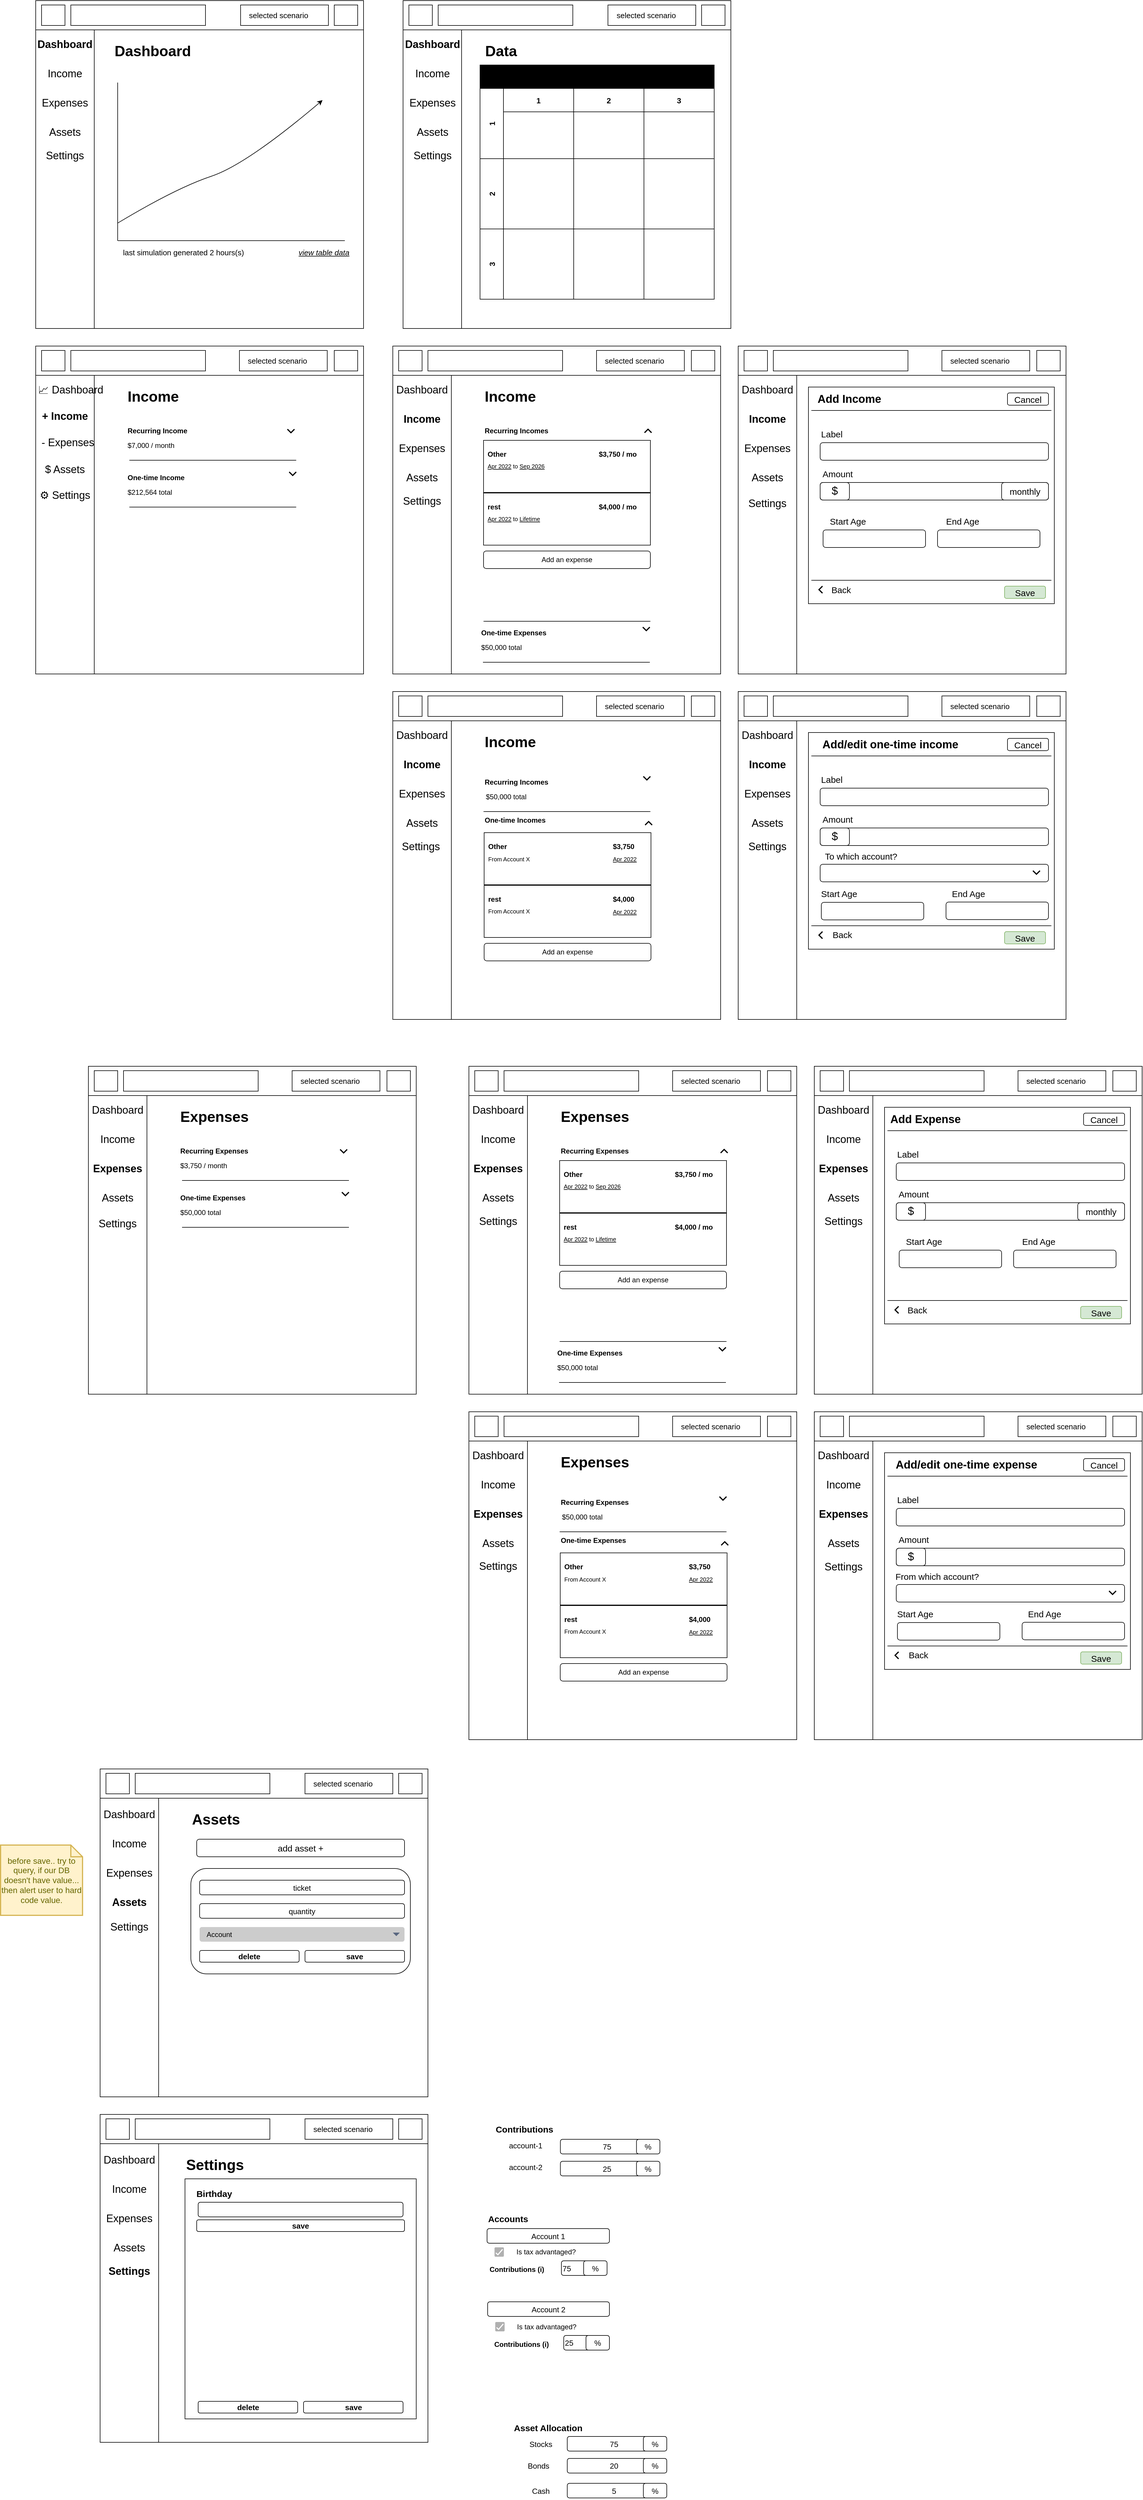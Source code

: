 <mxfile version="18.1.3" type="device"><diagram id="pwu4w3RiKblT0IR4pZ3b" name="Page-1"><mxGraphModel dx="1136" dy="957" grid="1" gridSize="10" guides="1" tooltips="1" connect="1" arrows="1" fold="1" page="1" pageScale="1" pageWidth="850" pageHeight="1100" math="0" shadow="0"><root><mxCell id="0"/><mxCell id="1" parent="0"/><mxCell id="jQM1CWG7tf2TQHCzB9IM-1" value="" style="rounded=0;whiteSpace=wrap;html=1;" parent="1" vertex="1"><mxGeometry x="70" y="50" width="560" height="560" as="geometry"/></mxCell><mxCell id="jQM1CWG7tf2TQHCzB9IM-3" value="" style="rounded=0;whiteSpace=wrap;html=1;fontSize=27;" parent="1" vertex="1"><mxGeometry x="70" y="50" width="560" height="50" as="geometry"/></mxCell><mxCell id="jQM1CWG7tf2TQHCzB9IM-4" value="" style="rounded=0;whiteSpace=wrap;html=1;fontSize=27;" parent="1" vertex="1"><mxGeometry x="70" y="100" width="100" height="510" as="geometry"/></mxCell><mxCell id="jQM1CWG7tf2TQHCzB9IM-5" value="Dashboard" style="text;html=1;strokeColor=none;fillColor=none;align=center;verticalAlign=middle;whiteSpace=wrap;rounded=0;fontSize=18;fontStyle=1" parent="1" vertex="1"><mxGeometry x="90" y="110" width="60" height="30" as="geometry"/></mxCell><mxCell id="jQM1CWG7tf2TQHCzB9IM-7" value="Income" style="text;html=1;strokeColor=none;fillColor=none;align=center;verticalAlign=middle;whiteSpace=wrap;rounded=0;fontSize=18;" parent="1" vertex="1"><mxGeometry x="90" y="160" width="60" height="30" as="geometry"/></mxCell><mxCell id="jQM1CWG7tf2TQHCzB9IM-8" value="Expenses" style="text;html=1;strokeColor=none;fillColor=none;align=center;verticalAlign=middle;whiteSpace=wrap;rounded=0;fontSize=18;" parent="1" vertex="1"><mxGeometry x="90" y="210" width="60" height="30" as="geometry"/></mxCell><mxCell id="jQM1CWG7tf2TQHCzB9IM-9" value="Assets" style="text;html=1;strokeColor=none;fillColor=none;align=center;verticalAlign=middle;whiteSpace=wrap;rounded=0;fontSize=18;" parent="1" vertex="1"><mxGeometry x="90" y="260" width="60" height="30" as="geometry"/></mxCell><mxCell id="jQM1CWG7tf2TQHCzB9IM-12" value="" style="rounded=0;whiteSpace=wrap;html=1;fontSize=18;" parent="1" vertex="1"><mxGeometry x="80" y="57.5" width="40" height="35" as="geometry"/></mxCell><mxCell id="jQM1CWG7tf2TQHCzB9IM-13" value="" style="rounded=0;whiteSpace=wrap;html=1;fontSize=18;" parent="1" vertex="1"><mxGeometry x="130" y="57.5" width="230" height="35" as="geometry"/></mxCell><mxCell id="jQM1CWG7tf2TQHCzB9IM-14" value="" style="rounded=0;whiteSpace=wrap;html=1;fontSize=18;" parent="1" vertex="1"><mxGeometry x="580" y="57.5" width="40" height="35" as="geometry"/></mxCell><mxCell id="jQM1CWG7tf2TQHCzB9IM-20" value="" style="endArrow=none;html=1;rounded=0;fontSize=18;" parent="1" edge="1"><mxGeometry width="50" height="50" relative="1" as="geometry"><mxPoint x="210" y="460" as="sourcePoint"/><mxPoint x="210" y="190" as="targetPoint"/></mxGeometry></mxCell><mxCell id="jQM1CWG7tf2TQHCzB9IM-21" value="" style="endArrow=none;html=1;rounded=0;fontSize=18;" parent="1" edge="1"><mxGeometry width="50" height="50" relative="1" as="geometry"><mxPoint x="210" y="460" as="sourcePoint"/><mxPoint x="598" y="460" as="targetPoint"/></mxGeometry></mxCell><mxCell id="jQM1CWG7tf2TQHCzB9IM-23" value="" style="curved=1;endArrow=classic;html=1;rounded=0;fontSize=18;" parent="1" edge="1"><mxGeometry width="50" height="50" relative="1" as="geometry"><mxPoint x="210" y="430" as="sourcePoint"/><mxPoint x="560" y="220" as="targetPoint"/><Array as="points"><mxPoint x="310" y="370"/><mxPoint x="430" y="330"/></Array></mxGeometry></mxCell><mxCell id="jQM1CWG7tf2TQHCzB9IM-24" value="Dashboard" style="text;html=1;strokeColor=none;fillColor=none;align=center;verticalAlign=middle;whiteSpace=wrap;rounded=0;fontSize=25;fontStyle=1" parent="1" vertex="1"><mxGeometry x="240" y="120" width="60" height="30" as="geometry"/></mxCell><mxCell id="jQM1CWG7tf2TQHCzB9IM-90" value="" style="rounded=0;whiteSpace=wrap;html=1;" parent="1" vertex="1"><mxGeometry x="180" y="3070" width="560" height="560" as="geometry"/></mxCell><mxCell id="jQM1CWG7tf2TQHCzB9IM-91" value="" style="rounded=0;whiteSpace=wrap;html=1;fontSize=27;" parent="1" vertex="1"><mxGeometry x="180" y="3070" width="560" height="50" as="geometry"/></mxCell><mxCell id="jQM1CWG7tf2TQHCzB9IM-92" value="" style="rounded=0;whiteSpace=wrap;html=1;fontSize=27;" parent="1" vertex="1"><mxGeometry x="180" y="3120" width="100" height="510" as="geometry"/></mxCell><mxCell id="jQM1CWG7tf2TQHCzB9IM-99" value="" style="rounded=0;whiteSpace=wrap;html=1;fontSize=18;" parent="1" vertex="1"><mxGeometry x="190" y="3077.5" width="40" height="35" as="geometry"/></mxCell><mxCell id="jQM1CWG7tf2TQHCzB9IM-100" value="" style="rounded=0;whiteSpace=wrap;html=1;fontSize=18;" parent="1" vertex="1"><mxGeometry x="240" y="3077.5" width="230" height="35" as="geometry"/></mxCell><mxCell id="jQM1CWG7tf2TQHCzB9IM-101" value="" style="rounded=0;whiteSpace=wrap;html=1;fontSize=18;" parent="1" vertex="1"><mxGeometry x="690" y="3077.5" width="40" height="35" as="geometry"/></mxCell><mxCell id="jQM1CWG7tf2TQHCzB9IM-102" value="Assets" style="text;html=1;strokeColor=none;fillColor=none;align=left;verticalAlign=middle;whiteSpace=wrap;rounded=0;fontSize=25;fontStyle=1" parent="1" vertex="1"><mxGeometry x="335" y="3140" width="60" height="30" as="geometry"/></mxCell><mxCell id="jQM1CWG7tf2TQHCzB9IM-105" value="add asset +" style="rounded=1;whiteSpace=wrap;html=1;fontSize=15;" parent="1" vertex="1"><mxGeometry x="345" y="3190" width="355" height="30" as="geometry"/></mxCell><mxCell id="jQM1CWG7tf2TQHCzB9IM-107" value="" style="rounded=1;whiteSpace=wrap;html=1;fontSize=15;" parent="1" vertex="1"><mxGeometry x="335" y="3240" width="375" height="180" as="geometry"/></mxCell><mxCell id="jQM1CWG7tf2TQHCzB9IM-108" value="ticket" style="rounded=1;whiteSpace=wrap;html=1;fontSize=13;" parent="1" vertex="1"><mxGeometry x="350" y="3260" width="350" height="25" as="geometry"/></mxCell><mxCell id="jQM1CWG7tf2TQHCzB9IM-109" value="quantity" style="rounded=1;whiteSpace=wrap;html=1;fontSize=13;" parent="1" vertex="1"><mxGeometry x="350" y="3300" width="350" height="25" as="geometry"/></mxCell><mxCell id="jQM1CWG7tf2TQHCzB9IM-116" value="before save.. try to query, if our DB doesn't have value... then alert user to hard code value." style="shape=note;strokeWidth=2;fontSize=14;size=20;whiteSpace=wrap;html=1;fillColor=#fff2cc;strokeColor=#d6b656;fontColor=#666600;" parent="1" vertex="1"><mxGeometry x="10" y="3200" width="140" height="120" as="geometry"/></mxCell><mxCell id="jQM1CWG7tf2TQHCzB9IM-117" value="Account" style="rounded=1;fillColor=#CCCCCC;strokeColor=none;html=1;fontColor=#000000;align=left;fontSize=12;spacingLeft=10;sketch=0;" parent="1" vertex="1"><mxGeometry x="350" y="3340" width="350" height="25" as="geometry"/></mxCell><mxCell id="jQM1CWG7tf2TQHCzB9IM-118" value="" style="shape=triangle;direction=south;fillColor=#596780;strokeColor=none;html=1;sketch=0;fontSize=13;" parent="jQM1CWG7tf2TQHCzB9IM-117" vertex="1"><mxGeometry x="1" y="0.5" width="12" height="6" relative="1" as="geometry"><mxPoint x="-20" y="-3" as="offset"/></mxGeometry></mxCell><mxCell id="jQM1CWG7tf2TQHCzB9IM-123" value="delete" style="rounded=1;whiteSpace=wrap;html=1;fontSize=13;fontStyle=1" parent="1" vertex="1"><mxGeometry x="350" y="3380" width="170" height="20" as="geometry"/></mxCell><mxCell id="jQM1CWG7tf2TQHCzB9IM-124" value="save" style="rounded=1;whiteSpace=wrap;html=1;fontSize=13;fontStyle=1" parent="1" vertex="1"><mxGeometry x="530" y="3380" width="170" height="20" as="geometry"/></mxCell><mxCell id="jQM1CWG7tf2TQHCzB9IM-127" value="" style="shape=image;html=1;verticalAlign=top;verticalLabelPosition=bottom;labelBackgroundColor=#ffffff;imageAspect=0;aspect=fixed;image=https://cdn4.iconfinder.com/data/icons/ionicons/512/icon-refresh-128.png;fontSize=13;fontColor=#000000;fillColor=#CCCCCC;" parent="1" vertex="1"><mxGeometry x="435" y="466" width="29" height="29" as="geometry"/></mxCell><mxCell id="jQM1CWG7tf2TQHCzB9IM-129" value="last simulation generated 2 hours(s)" style="text;html=1;strokeColor=none;fillColor=none;align=center;verticalAlign=middle;whiteSpace=wrap;rounded=0;fontSize=13;fontColor=#000000;" parent="1" vertex="1"><mxGeometry x="210" y="465" width="225" height="30" as="geometry"/></mxCell><mxCell id="jQM1CWG7tf2TQHCzB9IM-130" value="&lt;u&gt;&lt;i&gt;view table data&lt;/i&gt;&lt;/u&gt;" style="text;html=1;strokeColor=none;fillColor=none;align=center;verticalAlign=middle;whiteSpace=wrap;rounded=0;fontSize=13;fontColor=#000000;" parent="1" vertex="1"><mxGeometry x="510" y="465" width="105" height="30" as="geometry"/></mxCell><mxCell id="jQM1CWG7tf2TQHCzB9IM-153" value="" style="rounded=0;whiteSpace=wrap;html=1;fontSize=18;" parent="1" vertex="1"><mxGeometry x="420" y="57.5" width="150" height="35" as="geometry"/></mxCell><mxCell id="jQM1CWG7tf2TQHCzB9IM-155" value="selected scenario" style="text;html=1;strokeColor=none;fillColor=none;align=center;verticalAlign=middle;whiteSpace=wrap;rounded=0;fontSize=13;fontColor=#000000;" parent="1" vertex="1"><mxGeometry x="430" y="60" width="110" height="30" as="geometry"/></mxCell><mxCell id="jQM1CWG7tf2TQHCzB9IM-156" value="" style="shape=image;html=1;verticalAlign=top;verticalLabelPosition=bottom;labelBackgroundColor=#ffffff;imageAspect=0;aspect=fixed;image=https://cdn2.iconfinder.com/data/icons/navigation-set-arrows-part-two/32/Arrow_Drop_Down-128.png;fontSize=13;fontColor=#000000;fillColor=#CCCCCC;fontStyle=0" parent="1" vertex="1"><mxGeometry x="540" y="63.5" width="23" height="23" as="geometry"/></mxCell><mxCell id="jQM1CWG7tf2TQHCzB9IM-167" value="" style="rounded=0;whiteSpace=wrap;html=1;fontSize=18;" parent="1" vertex="1"><mxGeometry x="530" y="3077.5" width="150" height="35" as="geometry"/></mxCell><mxCell id="jQM1CWG7tf2TQHCzB9IM-168" value="selected scenario" style="text;html=1;strokeColor=none;fillColor=none;align=center;verticalAlign=middle;whiteSpace=wrap;rounded=0;fontSize=13;fontColor=#000000;" parent="1" vertex="1"><mxGeometry x="540" y="3080" width="110" height="30" as="geometry"/></mxCell><mxCell id="jQM1CWG7tf2TQHCzB9IM-169" value="" style="shape=image;html=1;verticalAlign=top;verticalLabelPosition=bottom;labelBackgroundColor=#ffffff;imageAspect=0;aspect=fixed;image=https://cdn2.iconfinder.com/data/icons/navigation-set-arrows-part-two/32/Arrow_Drop_Down-128.png;fontSize=13;fontColor=#000000;fillColor=#CCCCCC;fontStyle=0" parent="1" vertex="1"><mxGeometry x="650" y="3083.5" width="23" height="23" as="geometry"/></mxCell><mxCell id="YIanS3K4K_VGIQcb-TKk-1" value="" style="rounded=0;whiteSpace=wrap;html=1;" parent="1" vertex="1"><mxGeometry x="160" y="1870" width="560" height="560" as="geometry"/></mxCell><mxCell id="YIanS3K4K_VGIQcb-TKk-2" value="" style="rounded=0;whiteSpace=wrap;html=1;fontSize=27;" parent="1" vertex="1"><mxGeometry x="160" y="1870" width="560" height="50" as="geometry"/></mxCell><mxCell id="YIanS3K4K_VGIQcb-TKk-3" value="" style="rounded=0;whiteSpace=wrap;html=1;fontSize=27;" parent="1" vertex="1"><mxGeometry x="160" y="1920" width="100" height="510" as="geometry"/></mxCell><mxCell id="YIanS3K4K_VGIQcb-TKk-4" value="Dashboard" style="text;html=1;strokeColor=none;fillColor=none;align=center;verticalAlign=middle;whiteSpace=wrap;rounded=0;fontSize=18;fontStyle=0" parent="1" vertex="1"><mxGeometry x="180" y="1930" width="60" height="30" as="geometry"/></mxCell><mxCell id="YIanS3K4K_VGIQcb-TKk-5" value="Income" style="text;html=1;strokeColor=none;fillColor=none;align=center;verticalAlign=middle;whiteSpace=wrap;rounded=0;fontSize=18;fontStyle=0" parent="1" vertex="1"><mxGeometry x="180" y="1980" width="60" height="30" as="geometry"/></mxCell><mxCell id="YIanS3K4K_VGIQcb-TKk-6" value="Expenses" style="text;html=1;strokeColor=none;fillColor=none;align=center;verticalAlign=middle;whiteSpace=wrap;rounded=0;fontSize=18;fontStyle=1" parent="1" vertex="1"><mxGeometry x="180" y="2030" width="60" height="30" as="geometry"/></mxCell><mxCell id="YIanS3K4K_VGIQcb-TKk-7" value="Assets" style="text;html=1;strokeColor=none;fillColor=none;align=center;verticalAlign=middle;whiteSpace=wrap;rounded=0;fontSize=18;" parent="1" vertex="1"><mxGeometry x="180" y="2080" width="60" height="30" as="geometry"/></mxCell><mxCell id="YIanS3K4K_VGIQcb-TKk-10" value="" style="rounded=0;whiteSpace=wrap;html=1;fontSize=18;" parent="1" vertex="1"><mxGeometry x="170" y="1877.5" width="40" height="35" as="geometry"/></mxCell><mxCell id="YIanS3K4K_VGIQcb-TKk-11" value="" style="rounded=0;whiteSpace=wrap;html=1;fontSize=18;" parent="1" vertex="1"><mxGeometry x="220" y="1877.5" width="230" height="35" as="geometry"/></mxCell><mxCell id="YIanS3K4K_VGIQcb-TKk-12" value="" style="rounded=0;whiteSpace=wrap;html=1;fontSize=18;" parent="1" vertex="1"><mxGeometry x="670" y="1877.5" width="40" height="35" as="geometry"/></mxCell><mxCell id="YIanS3K4K_VGIQcb-TKk-13" value="Expenses" style="text;html=1;strokeColor=none;fillColor=none;align=left;verticalAlign=middle;whiteSpace=wrap;rounded=0;fontSize=25;fontStyle=1" parent="1" vertex="1"><mxGeometry x="315" y="1940" width="60" height="30" as="geometry"/></mxCell><mxCell id="YIanS3K4K_VGIQcb-TKk-33" value="" style="rounded=0;whiteSpace=wrap;html=1;fontSize=18;" parent="1" vertex="1"><mxGeometry x="508" y="1877.5" width="150" height="35" as="geometry"/></mxCell><mxCell id="YIanS3K4K_VGIQcb-TKk-34" value="selected scenario" style="text;html=1;strokeColor=none;fillColor=none;align=center;verticalAlign=middle;whiteSpace=wrap;rounded=0;fontSize=13;fontColor=#000000;" parent="1" vertex="1"><mxGeometry x="518" y="1880" width="110" height="30" as="geometry"/></mxCell><mxCell id="YIanS3K4K_VGIQcb-TKk-35" value="" style="shape=image;html=1;verticalAlign=top;verticalLabelPosition=bottom;labelBackgroundColor=#ffffff;imageAspect=0;aspect=fixed;image=https://cdn2.iconfinder.com/data/icons/navigation-set-arrows-part-two/32/Arrow_Drop_Down-128.png;fontSize=13;fontColor=#000000;fillColor=#CCCCCC;fontStyle=0" parent="1" vertex="1"><mxGeometry x="628" y="1883.5" width="23" height="23" as="geometry"/></mxCell><mxCell id="ai1F9o2OFoCpUABLbEbd-2" value="" style="endArrow=none;html=1;rounded=0;" parent="1" edge="1"><mxGeometry width="50" height="50" relative="1" as="geometry"><mxPoint x="320" y="2065" as="sourcePoint"/><mxPoint x="605" y="2065" as="targetPoint"/></mxGeometry></mxCell><mxCell id="ai1F9o2OFoCpUABLbEbd-3" value="" style="endArrow=none;html=1;rounded=0;" parent="1" edge="1"><mxGeometry width="50" height="50" relative="1" as="geometry"><mxPoint x="320" y="2145" as="sourcePoint"/><mxPoint x="605" y="2145" as="targetPoint"/></mxGeometry></mxCell><mxCell id="ai1F9o2OFoCpUABLbEbd-4" value="Recurring Expenses" style="text;html=1;strokeColor=none;fillColor=none;align=left;verticalAlign=middle;whiteSpace=wrap;rounded=0;fontStyle=1" parent="1" vertex="1"><mxGeometry x="315" y="2005" width="160" height="20" as="geometry"/></mxCell><mxCell id="ai1F9o2OFoCpUABLbEbd-5" value="$3,750 / month" style="text;html=1;strokeColor=none;fillColor=none;align=left;verticalAlign=middle;whiteSpace=wrap;rounded=0;fontStyle=0" parent="1" vertex="1"><mxGeometry x="315" y="2030" width="160" height="20" as="geometry"/></mxCell><mxCell id="ai1F9o2OFoCpUABLbEbd-6" value="One-time Expenses" style="text;html=1;strokeColor=none;fillColor=none;align=left;verticalAlign=middle;whiteSpace=wrap;rounded=0;fontStyle=1" parent="1" vertex="1"><mxGeometry x="315" y="2085" width="160" height="20" as="geometry"/></mxCell><mxCell id="ai1F9o2OFoCpUABLbEbd-7" value="$50,000 total" style="text;html=1;strokeColor=none;fillColor=none;align=left;verticalAlign=middle;whiteSpace=wrap;rounded=0;fontStyle=0" parent="1" vertex="1"><mxGeometry x="315" y="2110" width="160" height="20" as="geometry"/></mxCell><mxCell id="ai1F9o2OFoCpUABLbEbd-8" value="" style="html=1;verticalLabelPosition=bottom;labelBackgroundColor=#ffffff;verticalAlign=top;shadow=0;dashed=0;strokeWidth=2;shape=mxgraph.ios7.misc.down;strokeColor=#000000;" parent="1" vertex="1"><mxGeometry x="590" y="2012" width="12" height="6" as="geometry"/></mxCell><mxCell id="ai1F9o2OFoCpUABLbEbd-9" value="" style="html=1;verticalLabelPosition=bottom;labelBackgroundColor=#ffffff;verticalAlign=top;shadow=0;dashed=0;strokeWidth=2;shape=mxgraph.ios7.misc.down;strokeColor=#000000;" parent="1" vertex="1"><mxGeometry x="593" y="2085" width="12" height="6" as="geometry"/></mxCell><mxCell id="ai1F9o2OFoCpUABLbEbd-10" value="" style="rounded=0;whiteSpace=wrap;html=1;" parent="1" vertex="1"><mxGeometry x="70" y="640" width="560" height="560" as="geometry"/></mxCell><mxCell id="ai1F9o2OFoCpUABLbEbd-11" value="" style="rounded=0;whiteSpace=wrap;html=1;fontSize=27;" parent="1" vertex="1"><mxGeometry x="70" y="640" width="560" height="50" as="geometry"/></mxCell><mxCell id="ai1F9o2OFoCpUABLbEbd-12" value="" style="rounded=0;whiteSpace=wrap;html=1;fontSize=27;" parent="1" vertex="1"><mxGeometry x="70" y="690" width="100" height="510" as="geometry"/></mxCell><mxCell id="ai1F9o2OFoCpUABLbEbd-13" value="📈 Dashboard" style="text;html=1;strokeColor=none;fillColor=none;align=center;verticalAlign=middle;whiteSpace=wrap;rounded=0;fontSize=18;fontStyle=0" parent="1" vertex="1"><mxGeometry x="60" y="700" width="140" height="30" as="geometry"/></mxCell><mxCell id="ai1F9o2OFoCpUABLbEbd-14" value="+ Income" style="text;html=1;strokeColor=none;fillColor=none;align=center;verticalAlign=middle;whiteSpace=wrap;rounded=0;fontSize=18;fontStyle=1" parent="1" vertex="1"><mxGeometry x="75" y="745" width="90" height="30" as="geometry"/></mxCell><mxCell id="ai1F9o2OFoCpUABLbEbd-15" value="- Expenses" style="text;html=1;strokeColor=none;fillColor=none;align=center;verticalAlign=middle;whiteSpace=wrap;rounded=0;fontSize=18;fontStyle=0" parent="1" vertex="1"><mxGeometry x="75" y="790" width="100" height="30" as="geometry"/></mxCell><mxCell id="ai1F9o2OFoCpUABLbEbd-16" value="$ Assets" style="text;html=1;strokeColor=none;fillColor=none;align=center;verticalAlign=middle;whiteSpace=wrap;rounded=0;fontSize=18;" parent="1" vertex="1"><mxGeometry x="80" y="836" width="80" height="30" as="geometry"/></mxCell><mxCell id="ai1F9o2OFoCpUABLbEbd-19" value="" style="rounded=0;whiteSpace=wrap;html=1;fontSize=18;" parent="1" vertex="1"><mxGeometry x="80" y="647.5" width="40" height="35" as="geometry"/></mxCell><mxCell id="ai1F9o2OFoCpUABLbEbd-20" value="" style="rounded=0;whiteSpace=wrap;html=1;fontSize=18;" parent="1" vertex="1"><mxGeometry x="130" y="647.5" width="230" height="35" as="geometry"/></mxCell><mxCell id="ai1F9o2OFoCpUABLbEbd-21" value="" style="rounded=0;whiteSpace=wrap;html=1;fontSize=18;" parent="1" vertex="1"><mxGeometry x="580" y="647.5" width="40" height="35" as="geometry"/></mxCell><mxCell id="ai1F9o2OFoCpUABLbEbd-22" value="Income" style="text;html=1;strokeColor=none;fillColor=none;align=left;verticalAlign=middle;whiteSpace=wrap;rounded=0;fontSize=25;fontStyle=1" parent="1" vertex="1"><mxGeometry x="225" y="710" width="60" height="30" as="geometry"/></mxCell><mxCell id="ai1F9o2OFoCpUABLbEbd-23" value="" style="rounded=0;whiteSpace=wrap;html=1;fontSize=18;" parent="1" vertex="1"><mxGeometry x="418" y="647.5" width="150" height="35" as="geometry"/></mxCell><mxCell id="ai1F9o2OFoCpUABLbEbd-24" value="selected scenario" style="text;html=1;strokeColor=none;fillColor=none;align=center;verticalAlign=middle;whiteSpace=wrap;rounded=0;fontSize=13;fontColor=#000000;" parent="1" vertex="1"><mxGeometry x="428" y="650" width="110" height="30" as="geometry"/></mxCell><mxCell id="ai1F9o2OFoCpUABLbEbd-25" value="" style="shape=image;html=1;verticalAlign=top;verticalLabelPosition=bottom;labelBackgroundColor=#ffffff;imageAspect=0;aspect=fixed;image=https://cdn2.iconfinder.com/data/icons/navigation-set-arrows-part-two/32/Arrow_Drop_Down-128.png;fontSize=13;fontColor=#000000;fillColor=#CCCCCC;fontStyle=0" parent="1" vertex="1"><mxGeometry x="538" y="653.5" width="23" height="23" as="geometry"/></mxCell><mxCell id="ai1F9o2OFoCpUABLbEbd-26" value="" style="endArrow=none;html=1;rounded=0;" parent="1" edge="1"><mxGeometry width="50" height="50" relative="1" as="geometry"><mxPoint x="230" y="835" as="sourcePoint"/><mxPoint x="515" y="835" as="targetPoint"/></mxGeometry></mxCell><mxCell id="ai1F9o2OFoCpUABLbEbd-27" value="" style="endArrow=none;html=1;rounded=0;" parent="1" edge="1"><mxGeometry width="50" height="50" relative="1" as="geometry"><mxPoint x="230" y="915" as="sourcePoint"/><mxPoint x="515" y="915" as="targetPoint"/></mxGeometry></mxCell><mxCell id="ai1F9o2OFoCpUABLbEbd-28" value="Recurring Income" style="text;html=1;strokeColor=none;fillColor=none;align=left;verticalAlign=middle;whiteSpace=wrap;rounded=0;fontStyle=1" parent="1" vertex="1"><mxGeometry x="225" y="775" width="160" height="20" as="geometry"/></mxCell><mxCell id="ai1F9o2OFoCpUABLbEbd-29" value="$7,000 / month" style="text;html=1;strokeColor=none;fillColor=none;align=left;verticalAlign=middle;whiteSpace=wrap;rounded=0;fontStyle=0" parent="1" vertex="1"><mxGeometry x="225" y="800" width="160" height="20" as="geometry"/></mxCell><mxCell id="ai1F9o2OFoCpUABLbEbd-30" value="One-time Income" style="text;html=1;strokeColor=none;fillColor=none;align=left;verticalAlign=middle;whiteSpace=wrap;rounded=0;fontStyle=1" parent="1" vertex="1"><mxGeometry x="225" y="855" width="160" height="20" as="geometry"/></mxCell><mxCell id="ai1F9o2OFoCpUABLbEbd-31" value="$212,564 total" style="text;html=1;strokeColor=none;fillColor=none;align=left;verticalAlign=middle;whiteSpace=wrap;rounded=0;fontStyle=0" parent="1" vertex="1"><mxGeometry x="225" y="880" width="160" height="20" as="geometry"/></mxCell><mxCell id="ai1F9o2OFoCpUABLbEbd-32" value="" style="html=1;verticalLabelPosition=bottom;labelBackgroundColor=#ffffff;verticalAlign=top;shadow=0;dashed=0;strokeWidth=2;shape=mxgraph.ios7.misc.down;strokeColor=#000000;" parent="1" vertex="1"><mxGeometry x="500" y="782" width="12" height="6" as="geometry"/></mxCell><mxCell id="ai1F9o2OFoCpUABLbEbd-33" value="" style="html=1;verticalLabelPosition=bottom;labelBackgroundColor=#ffffff;verticalAlign=top;shadow=0;dashed=0;strokeWidth=2;shape=mxgraph.ios7.misc.down;strokeColor=#000000;" parent="1" vertex="1"><mxGeometry x="503" y="855" width="12" height="6" as="geometry"/></mxCell><mxCell id="ai1F9o2OFoCpUABLbEbd-34" value="" style="rounded=0;whiteSpace=wrap;html=1;" parent="1" vertex="1"><mxGeometry x="810" y="1870" width="560" height="560" as="geometry"/></mxCell><mxCell id="ai1F9o2OFoCpUABLbEbd-35" value="" style="rounded=0;whiteSpace=wrap;html=1;fontSize=27;" parent="1" vertex="1"><mxGeometry x="810" y="1870" width="560" height="50" as="geometry"/></mxCell><mxCell id="ai1F9o2OFoCpUABLbEbd-36" value="" style="rounded=0;whiteSpace=wrap;html=1;fontSize=27;" parent="1" vertex="1"><mxGeometry x="810" y="1920" width="100" height="510" as="geometry"/></mxCell><mxCell id="ai1F9o2OFoCpUABLbEbd-37" value="Dashboard" style="text;html=1;strokeColor=none;fillColor=none;align=center;verticalAlign=middle;whiteSpace=wrap;rounded=0;fontSize=18;fontStyle=0" parent="1" vertex="1"><mxGeometry x="830" y="1930" width="60" height="30" as="geometry"/></mxCell><mxCell id="ai1F9o2OFoCpUABLbEbd-38" value="Income" style="text;html=1;strokeColor=none;fillColor=none;align=center;verticalAlign=middle;whiteSpace=wrap;rounded=0;fontSize=18;fontStyle=0" parent="1" vertex="1"><mxGeometry x="830" y="1980" width="60" height="30" as="geometry"/></mxCell><mxCell id="ai1F9o2OFoCpUABLbEbd-39" value="Expenses" style="text;html=1;strokeColor=none;fillColor=none;align=center;verticalAlign=middle;whiteSpace=wrap;rounded=0;fontSize=18;fontStyle=1" parent="1" vertex="1"><mxGeometry x="830" y="2030" width="60" height="30" as="geometry"/></mxCell><mxCell id="ai1F9o2OFoCpUABLbEbd-40" value="Assets" style="text;html=1;strokeColor=none;fillColor=none;align=center;verticalAlign=middle;whiteSpace=wrap;rounded=0;fontSize=18;" parent="1" vertex="1"><mxGeometry x="830" y="2080" width="60" height="30" as="geometry"/></mxCell><mxCell id="ai1F9o2OFoCpUABLbEbd-43" value="" style="rounded=0;whiteSpace=wrap;html=1;fontSize=18;" parent="1" vertex="1"><mxGeometry x="820" y="1877.5" width="40" height="35" as="geometry"/></mxCell><mxCell id="ai1F9o2OFoCpUABLbEbd-44" value="" style="rounded=0;whiteSpace=wrap;html=1;fontSize=18;" parent="1" vertex="1"><mxGeometry x="870" y="1877.5" width="230" height="35" as="geometry"/></mxCell><mxCell id="ai1F9o2OFoCpUABLbEbd-45" value="" style="rounded=0;whiteSpace=wrap;html=1;fontSize=18;" parent="1" vertex="1"><mxGeometry x="1320" y="1877.5" width="40" height="35" as="geometry"/></mxCell><mxCell id="ai1F9o2OFoCpUABLbEbd-46" value="Expenses" style="text;html=1;strokeColor=none;fillColor=none;align=left;verticalAlign=middle;whiteSpace=wrap;rounded=0;fontSize=25;fontStyle=1" parent="1" vertex="1"><mxGeometry x="965" y="1940" width="60" height="30" as="geometry"/></mxCell><mxCell id="ai1F9o2OFoCpUABLbEbd-47" value="" style="rounded=0;whiteSpace=wrap;html=1;fontSize=18;" parent="1" vertex="1"><mxGeometry x="1158" y="1877.5" width="150" height="35" as="geometry"/></mxCell><mxCell id="ai1F9o2OFoCpUABLbEbd-48" value="selected scenario" style="text;html=1;strokeColor=none;fillColor=none;align=center;verticalAlign=middle;whiteSpace=wrap;rounded=0;fontSize=13;fontColor=#000000;" parent="1" vertex="1"><mxGeometry x="1168" y="1880" width="110" height="30" as="geometry"/></mxCell><mxCell id="ai1F9o2OFoCpUABLbEbd-49" value="" style="shape=image;html=1;verticalAlign=top;verticalLabelPosition=bottom;labelBackgroundColor=#ffffff;imageAspect=0;aspect=fixed;image=https://cdn2.iconfinder.com/data/icons/navigation-set-arrows-part-two/32/Arrow_Drop_Down-128.png;fontSize=13;fontColor=#000000;fillColor=#CCCCCC;fontStyle=0" parent="1" vertex="1"><mxGeometry x="1278" y="1883.5" width="23" height="23" as="geometry"/></mxCell><mxCell id="ai1F9o2OFoCpUABLbEbd-50" value="" style="endArrow=none;html=1;rounded=0;" parent="1" edge="1"><mxGeometry width="50" height="50" relative="1" as="geometry"><mxPoint x="965" y="2340" as="sourcePoint"/><mxPoint x="1250" y="2340" as="targetPoint"/></mxGeometry></mxCell><mxCell id="ai1F9o2OFoCpUABLbEbd-51" value="" style="endArrow=none;html=1;rounded=0;" parent="1" edge="1"><mxGeometry width="50" height="50" relative="1" as="geometry"><mxPoint x="964" y="2410" as="sourcePoint"/><mxPoint x="1249" y="2410" as="targetPoint"/></mxGeometry></mxCell><mxCell id="ai1F9o2OFoCpUABLbEbd-52" value="Recurring Expenses" style="text;html=1;strokeColor=none;fillColor=none;align=left;verticalAlign=middle;whiteSpace=wrap;rounded=0;fontStyle=1" parent="1" vertex="1"><mxGeometry x="965" y="2005" width="160" height="20" as="geometry"/></mxCell><mxCell id="ai1F9o2OFoCpUABLbEbd-54" value="One-time Expenses" style="text;html=1;strokeColor=none;fillColor=none;align=left;verticalAlign=middle;whiteSpace=wrap;rounded=0;fontStyle=1" parent="1" vertex="1"><mxGeometry x="959" y="2350" width="160" height="20" as="geometry"/></mxCell><mxCell id="ai1F9o2OFoCpUABLbEbd-55" value="$50,000 total" style="text;html=1;strokeColor=none;fillColor=none;align=left;verticalAlign=middle;whiteSpace=wrap;rounded=0;fontStyle=0" parent="1" vertex="1"><mxGeometry x="959" y="2375" width="160" height="20" as="geometry"/></mxCell><mxCell id="ai1F9o2OFoCpUABLbEbd-56" value="" style="html=1;verticalLabelPosition=bottom;labelBackgroundColor=#ffffff;verticalAlign=top;shadow=0;dashed=0;strokeWidth=2;shape=mxgraph.ios7.misc.down;strokeColor=#000000;rotation=90;direction=south;" parent="1" vertex="1"><mxGeometry x="1243" y="2009" width="6" height="12" as="geometry"/></mxCell><mxCell id="ai1F9o2OFoCpUABLbEbd-57" value="" style="html=1;verticalLabelPosition=bottom;labelBackgroundColor=#ffffff;verticalAlign=top;shadow=0;dashed=0;strokeWidth=2;shape=mxgraph.ios7.misc.down;strokeColor=#000000;" parent="1" vertex="1"><mxGeometry x="1237" y="2350" width="12" height="6" as="geometry"/></mxCell><mxCell id="ai1F9o2OFoCpUABLbEbd-59" value="" style="rounded=0;whiteSpace=wrap;html=1;strokeColor=#000000;" parent="1" vertex="1"><mxGeometry x="965" y="2031" width="285" height="179" as="geometry"/></mxCell><mxCell id="ai1F9o2OFoCpUABLbEbd-60" value="Add an expense" style="rounded=1;whiteSpace=wrap;html=1;strokeColor=#000000;" parent="1" vertex="1"><mxGeometry x="965" y="2220" width="285" height="30" as="geometry"/></mxCell><mxCell id="ai1F9o2OFoCpUABLbEbd-62" value="" style="rounded=0;whiteSpace=wrap;html=1;strokeColor=#000000;" parent="1" vertex="1"><mxGeometry x="965" y="2031" width="285" height="89" as="geometry"/></mxCell><mxCell id="ai1F9o2OFoCpUABLbEbd-63" value="Other" style="text;html=1;strokeColor=none;fillColor=none;align=left;verticalAlign=middle;whiteSpace=wrap;rounded=0;fontStyle=1" parent="1" vertex="1"><mxGeometry x="970" y="2040" width="60" height="29" as="geometry"/></mxCell><mxCell id="ai1F9o2OFoCpUABLbEbd-64" value="&lt;u&gt;Apr 2022&lt;/u&gt; to &lt;u&gt;Sep 2026&lt;/u&gt;" style="text;html=1;strokeColor=none;fillColor=none;align=left;verticalAlign=middle;whiteSpace=wrap;rounded=0;fontSize=10;" parent="1" vertex="1"><mxGeometry x="970" y="2064" width="130" height="21" as="geometry"/></mxCell><mxCell id="ai1F9o2OFoCpUABLbEbd-65" value="" style="shape=image;html=1;verticalAlign=top;verticalLabelPosition=bottom;labelBackgroundColor=#ffffff;imageAspect=0;aspect=fixed;image=https://cdn1.iconfinder.com/data/icons/material-core/18/create-128.png;fontSize=10;strokeColor=#000000;" parent="1" vertex="1"><mxGeometry x="978" y="2096" width="14" height="14" as="geometry"/></mxCell><mxCell id="ai1F9o2OFoCpUABLbEbd-66" value="" style="shape=image;html=1;verticalAlign=top;verticalLabelPosition=bottom;labelBackgroundColor=#ffffff;imageAspect=0;aspect=fixed;image=https://cdn0.iconfinder.com/data/icons/octicons/1024/trashcan-128.png;fontSize=10;strokeColor=#000000;" parent="1" vertex="1"><mxGeometry x="1000" y="2096" width="14" height="14" as="geometry"/></mxCell><mxCell id="ai1F9o2OFoCpUABLbEbd-67" value="$3,750 / mo" style="text;html=1;strokeColor=none;fillColor=none;align=left;verticalAlign=middle;whiteSpace=wrap;rounded=0;fontStyle=1" parent="1" vertex="1"><mxGeometry x="1160" y="2040" width="83" height="29" as="geometry"/></mxCell><mxCell id="ai1F9o2OFoCpUABLbEbd-73" value="" style="rounded=0;whiteSpace=wrap;html=1;strokeColor=#000000;" parent="1" vertex="1"><mxGeometry x="965" y="2121" width="285" height="89" as="geometry"/></mxCell><mxCell id="ai1F9o2OFoCpUABLbEbd-74" value="rest" style="text;html=1;strokeColor=none;fillColor=none;align=left;verticalAlign=middle;whiteSpace=wrap;rounded=0;fontStyle=1" parent="1" vertex="1"><mxGeometry x="970" y="2130" width="60" height="29" as="geometry"/></mxCell><mxCell id="ai1F9o2OFoCpUABLbEbd-75" value="&lt;u&gt;Apr 2022&lt;/u&gt; to &lt;u&gt;Lifetime&lt;/u&gt;" style="text;html=1;strokeColor=none;fillColor=none;align=left;verticalAlign=middle;whiteSpace=wrap;rounded=0;fontSize=10;" parent="1" vertex="1"><mxGeometry x="970" y="2154" width="130" height="21" as="geometry"/></mxCell><mxCell id="ai1F9o2OFoCpUABLbEbd-76" value="" style="shape=image;html=1;verticalAlign=top;verticalLabelPosition=bottom;labelBackgroundColor=#ffffff;imageAspect=0;aspect=fixed;image=https://cdn1.iconfinder.com/data/icons/material-core/18/create-128.png;fontSize=10;strokeColor=#000000;" parent="1" vertex="1"><mxGeometry x="978" y="2186" width="14" height="14" as="geometry"/></mxCell><mxCell id="ai1F9o2OFoCpUABLbEbd-77" value="" style="shape=image;html=1;verticalAlign=top;verticalLabelPosition=bottom;labelBackgroundColor=#ffffff;imageAspect=0;aspect=fixed;image=https://cdn0.iconfinder.com/data/icons/octicons/1024/trashcan-128.png;fontSize=10;strokeColor=#000000;" parent="1" vertex="1"><mxGeometry x="1000" y="2186" width="14" height="14" as="geometry"/></mxCell><mxCell id="ai1F9o2OFoCpUABLbEbd-78" value="$4,000 / mo" style="text;html=1;strokeColor=none;fillColor=none;align=left;verticalAlign=middle;whiteSpace=wrap;rounded=0;fontStyle=1" parent="1" vertex="1"><mxGeometry x="1160" y="2130" width="83" height="29" as="geometry"/></mxCell><mxCell id="ai1F9o2OFoCpUABLbEbd-82" value="" style="shape=image;html=1;verticalAlign=top;verticalLabelPosition=bottom;labelBackgroundColor=#ffffff;imageAspect=0;aspect=fixed;image=https://cdn0.iconfinder.com/data/icons/google-material-design-3-0/48/ic_add_circle_48px-128.png;fontSize=10;strokeColor=#000000;strokeWidth=17;fillColor=#000000;gradientColor=#000000;" parent="1" vertex="1"><mxGeometry x="1154" y="2228" width="14" height="14" as="geometry"/></mxCell><mxCell id="ai1F9o2OFoCpUABLbEbd-83" value="" style="rounded=0;whiteSpace=wrap;html=1;" parent="1" vertex="1"><mxGeometry x="1400" y="1870" width="560" height="560" as="geometry"/></mxCell><mxCell id="ai1F9o2OFoCpUABLbEbd-84" value="" style="rounded=0;whiteSpace=wrap;html=1;fontSize=27;" parent="1" vertex="1"><mxGeometry x="1400" y="1870" width="560" height="50" as="geometry"/></mxCell><mxCell id="ai1F9o2OFoCpUABLbEbd-85" value="" style="rounded=0;whiteSpace=wrap;html=1;fontSize=27;" parent="1" vertex="1"><mxGeometry x="1400" y="1920" width="100" height="510" as="geometry"/></mxCell><mxCell id="ai1F9o2OFoCpUABLbEbd-86" value="Dashboard" style="text;html=1;strokeColor=none;fillColor=none;align=center;verticalAlign=middle;whiteSpace=wrap;rounded=0;fontSize=18;fontStyle=0" parent="1" vertex="1"><mxGeometry x="1420" y="1930" width="60" height="30" as="geometry"/></mxCell><mxCell id="ai1F9o2OFoCpUABLbEbd-87" value="Income" style="text;html=1;strokeColor=none;fillColor=none;align=center;verticalAlign=middle;whiteSpace=wrap;rounded=0;fontSize=18;fontStyle=0" parent="1" vertex="1"><mxGeometry x="1420" y="1980" width="60" height="30" as="geometry"/></mxCell><mxCell id="ai1F9o2OFoCpUABLbEbd-88" value="Expenses" style="text;html=1;strokeColor=none;fillColor=none;align=center;verticalAlign=middle;whiteSpace=wrap;rounded=0;fontSize=18;fontStyle=1" parent="1" vertex="1"><mxGeometry x="1420" y="2030" width="60" height="30" as="geometry"/></mxCell><mxCell id="ai1F9o2OFoCpUABLbEbd-89" value="Assets" style="text;html=1;strokeColor=none;fillColor=none;align=center;verticalAlign=middle;whiteSpace=wrap;rounded=0;fontSize=18;" parent="1" vertex="1"><mxGeometry x="1420" y="2080" width="60" height="30" as="geometry"/></mxCell><mxCell id="ai1F9o2OFoCpUABLbEbd-92" value="" style="rounded=0;whiteSpace=wrap;html=1;fontSize=18;" parent="1" vertex="1"><mxGeometry x="1410" y="1877.5" width="40" height="35" as="geometry"/></mxCell><mxCell id="ai1F9o2OFoCpUABLbEbd-93" value="" style="rounded=0;whiteSpace=wrap;html=1;fontSize=18;" parent="1" vertex="1"><mxGeometry x="1460" y="1877.5" width="230" height="35" as="geometry"/></mxCell><mxCell id="ai1F9o2OFoCpUABLbEbd-94" value="" style="rounded=0;whiteSpace=wrap;html=1;fontSize=18;" parent="1" vertex="1"><mxGeometry x="1910" y="1877.5" width="40" height="35" as="geometry"/></mxCell><mxCell id="ai1F9o2OFoCpUABLbEbd-96" value="" style="rounded=0;whiteSpace=wrap;html=1;fontSize=18;" parent="1" vertex="1"><mxGeometry x="1748" y="1877.5" width="150" height="35" as="geometry"/></mxCell><mxCell id="ai1F9o2OFoCpUABLbEbd-97" value="selected scenario" style="text;html=1;strokeColor=none;fillColor=none;align=center;verticalAlign=middle;whiteSpace=wrap;rounded=0;fontSize=13;fontColor=#000000;" parent="1" vertex="1"><mxGeometry x="1758" y="1880" width="110" height="30" as="geometry"/></mxCell><mxCell id="ai1F9o2OFoCpUABLbEbd-98" value="" style="shape=image;html=1;verticalAlign=top;verticalLabelPosition=bottom;labelBackgroundColor=#ffffff;imageAspect=0;aspect=fixed;image=https://cdn2.iconfinder.com/data/icons/navigation-set-arrows-part-two/32/Arrow_Drop_Down-128.png;fontSize=13;fontColor=#000000;fillColor=#CCCCCC;fontStyle=0" parent="1" vertex="1"><mxGeometry x="1868" y="1883.5" width="23" height="23" as="geometry"/></mxCell><mxCell id="ai1F9o2OFoCpUABLbEbd-122" value="" style="rounded=0;whiteSpace=wrap;html=1;fontSize=10;strokeColor=#000000;strokeWidth=1;fillColor=none;gradientColor=#000000;" parent="1" vertex="1"><mxGeometry x="1520" y="1940" width="420" height="370" as="geometry"/></mxCell><mxCell id="ai1F9o2OFoCpUABLbEbd-123" value="Add Expense" style="text;html=1;strokeColor=none;fillColor=none;align=center;verticalAlign=middle;whiteSpace=wrap;rounded=0;fontSize=19;fontStyle=1" parent="1" vertex="1"><mxGeometry x="1520" y="1940.5" width="140" height="40" as="geometry"/></mxCell><mxCell id="ai1F9o2OFoCpUABLbEbd-124" value="&lt;font style=&quot;font-size: 15px;&quot;&gt;Cancel&lt;/font&gt;" style="rounded=1;whiteSpace=wrap;html=1;fontSize=19;strokeColor=#000000;strokeWidth=1;fillColor=none;gradientColor=#000000;align=center;" parent="1" vertex="1"><mxGeometry x="1860" y="1950" width="70" height="21" as="geometry"/></mxCell><mxCell id="ai1F9o2OFoCpUABLbEbd-125" value="" style="endArrow=none;html=1;rounded=0;fontSize=15;" parent="1" edge="1"><mxGeometry width="50" height="50" relative="1" as="geometry"><mxPoint x="1525" y="1980.0" as="sourcePoint"/><mxPoint x="1935" y="1980.0" as="targetPoint"/></mxGeometry></mxCell><mxCell id="ai1F9o2OFoCpUABLbEbd-126" value="Label" style="text;html=1;strokeColor=none;fillColor=none;align=center;verticalAlign=middle;whiteSpace=wrap;rounded=0;fontSize=15;" parent="1" vertex="1"><mxGeometry x="1530" y="2005" width="60" height="30" as="geometry"/></mxCell><mxCell id="ai1F9o2OFoCpUABLbEbd-127" value="" style="rounded=1;whiteSpace=wrap;html=1;fontSize=19;strokeColor=#000000;strokeWidth=1;fillColor=none;gradientColor=#000000;align=center;" parent="1" vertex="1"><mxGeometry x="1540" y="2035" width="390" height="30" as="geometry"/></mxCell><mxCell id="ai1F9o2OFoCpUABLbEbd-128" value="Amount" style="text;html=1;strokeColor=none;fillColor=none;align=center;verticalAlign=middle;whiteSpace=wrap;rounded=0;fontSize=15;" parent="1" vertex="1"><mxGeometry x="1540" y="2073" width="60" height="30" as="geometry"/></mxCell><mxCell id="ai1F9o2OFoCpUABLbEbd-129" value="" style="rounded=1;whiteSpace=wrap;html=1;fontSize=19;strokeColor=#000000;strokeWidth=1;fillColor=none;gradientColor=#000000;align=center;" parent="1" vertex="1"><mxGeometry x="1540" y="2103" width="390" height="30" as="geometry"/></mxCell><mxCell id="ai1F9o2OFoCpUABLbEbd-130" value="$" style="rounded=1;whiteSpace=wrap;html=1;fontSize=19;strokeColor=#000000;strokeWidth=1;fillColor=none;gradientColor=#000000;align=center;" parent="1" vertex="1"><mxGeometry x="1540" y="2103" width="50" height="30" as="geometry"/></mxCell><mxCell id="ai1F9o2OFoCpUABLbEbd-131" value="monthly" style="rounded=1;whiteSpace=wrap;html=1;fontSize=15;strokeColor=#000000;strokeWidth=1;fillColor=none;gradientColor=#000000;align=center;" parent="1" vertex="1"><mxGeometry x="1850" y="2103" width="80" height="30" as="geometry"/></mxCell><mxCell id="ai1F9o2OFoCpUABLbEbd-135" value="Start Age" style="text;html=1;strokeColor=none;fillColor=none;align=center;verticalAlign=middle;whiteSpace=wrap;rounded=0;fontSize=15;" parent="1" vertex="1"><mxGeometry x="1535" y="2154" width="105" height="30" as="geometry"/></mxCell><mxCell id="ai1F9o2OFoCpUABLbEbd-136" value="" style="rounded=1;whiteSpace=wrap;html=1;fontSize=19;strokeColor=#000000;strokeWidth=1;fillColor=none;gradientColor=#000000;align=center;" parent="1" vertex="1"><mxGeometry x="1545" y="2184" width="175" height="30" as="geometry"/></mxCell><mxCell id="ai1F9o2OFoCpUABLbEbd-139" value="End Age" style="text;html=1;strokeColor=none;fillColor=none;align=center;verticalAlign=middle;whiteSpace=wrap;rounded=0;fontSize=15;" parent="1" vertex="1"><mxGeometry x="1730.5" y="2154" width="105" height="30" as="geometry"/></mxCell><mxCell id="ai1F9o2OFoCpUABLbEbd-140" value="" style="rounded=1;whiteSpace=wrap;html=1;fontSize=19;strokeColor=#000000;strokeWidth=1;fillColor=none;gradientColor=#000000;align=center;" parent="1" vertex="1"><mxGeometry x="1740.5" y="2184" width="175" height="30" as="geometry"/></mxCell><mxCell id="ai1F9o2OFoCpUABLbEbd-141" value="" style="endArrow=none;html=1;rounded=0;fontSize=15;" parent="1" edge="1"><mxGeometry width="50" height="50" relative="1" as="geometry"><mxPoint x="1525" y="2270" as="sourcePoint"/><mxPoint x="1935" y="2270" as="targetPoint"/></mxGeometry></mxCell><mxCell id="ai1F9o2OFoCpUABLbEbd-142" value="" style="html=1;verticalLabelPosition=bottom;labelBackgroundColor=#ffffff;verticalAlign=top;shadow=0;dashed=0;strokeWidth=2;shape=mxgraph.ios7.misc.down;strokeColor=#000000;rotation=90;direction=east;" parent="1" vertex="1"><mxGeometry x="1535" y="2283" width="12" height="6" as="geometry"/></mxCell><mxCell id="ai1F9o2OFoCpUABLbEbd-143" value="Back" style="text;html=1;strokeColor=none;fillColor=none;align=center;verticalAlign=middle;whiteSpace=wrap;rounded=0;fontSize=15;" parent="1" vertex="1"><mxGeometry x="1545.5" y="2271" width="60" height="30" as="geometry"/></mxCell><mxCell id="ai1F9o2OFoCpUABLbEbd-146" value="&lt;font style=&quot;font-size: 15px;&quot;&gt;Save&lt;/font&gt;" style="rounded=1;whiteSpace=wrap;html=1;fontSize=19;strokeColor=#82b366;strokeWidth=1;fillColor=#d5e8d4;align=center;" parent="1" vertex="1"><mxGeometry x="1855" y="2280" width="70" height="21" as="geometry"/></mxCell><mxCell id="ai1F9o2OFoCpUABLbEbd-147" value="" style="rounded=0;whiteSpace=wrap;html=1;" parent="1" vertex="1"><mxGeometry x="810" y="2460" width="560" height="560" as="geometry"/></mxCell><mxCell id="ai1F9o2OFoCpUABLbEbd-148" value="" style="rounded=0;whiteSpace=wrap;html=1;fontSize=27;" parent="1" vertex="1"><mxGeometry x="810" y="2460" width="560" height="50" as="geometry"/></mxCell><mxCell id="ai1F9o2OFoCpUABLbEbd-149" value="" style="rounded=0;whiteSpace=wrap;html=1;fontSize=27;" parent="1" vertex="1"><mxGeometry x="810" y="2510" width="100" height="510" as="geometry"/></mxCell><mxCell id="ai1F9o2OFoCpUABLbEbd-150" value="Dashboard" style="text;html=1;strokeColor=none;fillColor=none;align=center;verticalAlign=middle;whiteSpace=wrap;rounded=0;fontSize=18;fontStyle=0" parent="1" vertex="1"><mxGeometry x="830" y="2520" width="60" height="30" as="geometry"/></mxCell><mxCell id="ai1F9o2OFoCpUABLbEbd-151" value="Income" style="text;html=1;strokeColor=none;fillColor=none;align=center;verticalAlign=middle;whiteSpace=wrap;rounded=0;fontSize=18;fontStyle=0" parent="1" vertex="1"><mxGeometry x="830" y="2570" width="60" height="30" as="geometry"/></mxCell><mxCell id="ai1F9o2OFoCpUABLbEbd-152" value="Expenses" style="text;html=1;strokeColor=none;fillColor=none;align=center;verticalAlign=middle;whiteSpace=wrap;rounded=0;fontSize=18;fontStyle=1" parent="1" vertex="1"><mxGeometry x="830" y="2620" width="60" height="30" as="geometry"/></mxCell><mxCell id="ai1F9o2OFoCpUABLbEbd-153" value="Assets" style="text;html=1;strokeColor=none;fillColor=none;align=center;verticalAlign=middle;whiteSpace=wrap;rounded=0;fontSize=18;" parent="1" vertex="1"><mxGeometry x="830" y="2670" width="60" height="30" as="geometry"/></mxCell><mxCell id="ai1F9o2OFoCpUABLbEbd-156" value="" style="rounded=0;whiteSpace=wrap;html=1;fontSize=18;" parent="1" vertex="1"><mxGeometry x="820" y="2467.5" width="40" height="35" as="geometry"/></mxCell><mxCell id="ai1F9o2OFoCpUABLbEbd-157" value="" style="rounded=0;whiteSpace=wrap;html=1;fontSize=18;" parent="1" vertex="1"><mxGeometry x="870" y="2467.5" width="230" height="35" as="geometry"/></mxCell><mxCell id="ai1F9o2OFoCpUABLbEbd-158" value="" style="rounded=0;whiteSpace=wrap;html=1;fontSize=18;" parent="1" vertex="1"><mxGeometry x="1320" y="2467.5" width="40" height="35" as="geometry"/></mxCell><mxCell id="ai1F9o2OFoCpUABLbEbd-159" value="Expenses" style="text;html=1;strokeColor=none;fillColor=none;align=left;verticalAlign=middle;whiteSpace=wrap;rounded=0;fontSize=25;fontStyle=1" parent="1" vertex="1"><mxGeometry x="965" y="2530" width="60" height="30" as="geometry"/></mxCell><mxCell id="ai1F9o2OFoCpUABLbEbd-160" value="" style="rounded=0;whiteSpace=wrap;html=1;fontSize=18;" parent="1" vertex="1"><mxGeometry x="1158" y="2467.5" width="150" height="35" as="geometry"/></mxCell><mxCell id="ai1F9o2OFoCpUABLbEbd-161" value="selected scenario" style="text;html=1;strokeColor=none;fillColor=none;align=center;verticalAlign=middle;whiteSpace=wrap;rounded=0;fontSize=13;fontColor=#000000;" parent="1" vertex="1"><mxGeometry x="1168" y="2470" width="110" height="30" as="geometry"/></mxCell><mxCell id="ai1F9o2OFoCpUABLbEbd-162" value="" style="shape=image;html=1;verticalAlign=top;verticalLabelPosition=bottom;labelBackgroundColor=#ffffff;imageAspect=0;aspect=fixed;image=https://cdn2.iconfinder.com/data/icons/navigation-set-arrows-part-two/32/Arrow_Drop_Down-128.png;fontSize=13;fontColor=#000000;fillColor=#CCCCCC;fontStyle=0" parent="1" vertex="1"><mxGeometry x="1278" y="2473.5" width="23" height="23" as="geometry"/></mxCell><mxCell id="ai1F9o2OFoCpUABLbEbd-186" value="" style="endArrow=none;html=1;rounded=0;" parent="1" edge="1"><mxGeometry width="50" height="50" relative="1" as="geometry"><mxPoint x="965" y="2665" as="sourcePoint"/><mxPoint x="1250.0" y="2665" as="targetPoint"/></mxGeometry></mxCell><mxCell id="ai1F9o2OFoCpUABLbEbd-187" value="Recurring Expenses" style="text;html=1;strokeColor=none;fillColor=none;align=left;verticalAlign=middle;whiteSpace=wrap;rounded=0;fontStyle=1" parent="1" vertex="1"><mxGeometry x="965" y="2605" width="160" height="20" as="geometry"/></mxCell><mxCell id="ai1F9o2OFoCpUABLbEbd-188" value="One-time Expenses" style="text;html=1;strokeColor=none;fillColor=none;align=left;verticalAlign=middle;whiteSpace=wrap;rounded=0;fontStyle=1" parent="1" vertex="1"><mxGeometry x="965" y="2670" width="160" height="20" as="geometry"/></mxCell><mxCell id="ai1F9o2OFoCpUABLbEbd-189" value="$50,000 total" style="text;html=1;strokeColor=none;fillColor=none;align=left;verticalAlign=middle;whiteSpace=wrap;rounded=0;fontStyle=0" parent="1" vertex="1"><mxGeometry x="967" y="2630" width="160" height="20" as="geometry"/></mxCell><mxCell id="ai1F9o2OFoCpUABLbEbd-190" value="" style="html=1;verticalLabelPosition=bottom;labelBackgroundColor=#ffffff;verticalAlign=top;shadow=0;dashed=0;strokeWidth=2;shape=mxgraph.ios7.misc.down;strokeColor=#000000;rotation=90;direction=south;" parent="1" vertex="1"><mxGeometry x="1244" y="2679" width="6" height="12" as="geometry"/></mxCell><mxCell id="ai1F9o2OFoCpUABLbEbd-191" value="" style="html=1;verticalLabelPosition=bottom;labelBackgroundColor=#ffffff;verticalAlign=top;shadow=0;dashed=0;strokeWidth=2;shape=mxgraph.ios7.misc.down;strokeColor=#000000;" parent="1" vertex="1"><mxGeometry x="1238" y="2605" width="12" height="6" as="geometry"/></mxCell><mxCell id="ai1F9o2OFoCpUABLbEbd-192" value="" style="rounded=0;whiteSpace=wrap;html=1;strokeColor=#000000;" parent="1" vertex="1"><mxGeometry x="966" y="2701" width="285" height="179" as="geometry"/></mxCell><mxCell id="ai1F9o2OFoCpUABLbEbd-193" value="Add an expense" style="rounded=1;whiteSpace=wrap;html=1;strokeColor=#000000;" parent="1" vertex="1"><mxGeometry x="966" y="2890" width="285" height="30" as="geometry"/></mxCell><mxCell id="ai1F9o2OFoCpUABLbEbd-194" value="" style="rounded=0;whiteSpace=wrap;html=1;strokeColor=#000000;" parent="1" vertex="1"><mxGeometry x="966" y="2701" width="285" height="89" as="geometry"/></mxCell><mxCell id="ai1F9o2OFoCpUABLbEbd-195" value="Other" style="text;html=1;strokeColor=none;fillColor=none;align=left;verticalAlign=middle;whiteSpace=wrap;rounded=0;fontStyle=1" parent="1" vertex="1"><mxGeometry x="971" y="2710" width="60" height="29" as="geometry"/></mxCell><mxCell id="ai1F9o2OFoCpUABLbEbd-196" value="&lt;u&gt;Apr 2022&lt;/u&gt;&amp;nbsp;" style="text;html=1;strokeColor=none;fillColor=none;align=left;verticalAlign=middle;whiteSpace=wrap;rounded=0;fontSize=10;" parent="1" vertex="1"><mxGeometry x="1184" y="2735" width="50" height="21" as="geometry"/></mxCell><mxCell id="ai1F9o2OFoCpUABLbEbd-197" value="" style="shape=image;html=1;verticalAlign=top;verticalLabelPosition=bottom;labelBackgroundColor=#ffffff;imageAspect=0;aspect=fixed;image=https://cdn1.iconfinder.com/data/icons/material-core/18/create-128.png;fontSize=10;strokeColor=#000000;" parent="1" vertex="1"><mxGeometry x="979" y="2766" width="14" height="14" as="geometry"/></mxCell><mxCell id="ai1F9o2OFoCpUABLbEbd-198" value="" style="shape=image;html=1;verticalAlign=top;verticalLabelPosition=bottom;labelBackgroundColor=#ffffff;imageAspect=0;aspect=fixed;image=https://cdn0.iconfinder.com/data/icons/octicons/1024/trashcan-128.png;fontSize=10;strokeColor=#000000;" parent="1" vertex="1"><mxGeometry x="1001" y="2766" width="14" height="14" as="geometry"/></mxCell><mxCell id="ai1F9o2OFoCpUABLbEbd-199" value="$3,750" style="text;html=1;strokeColor=none;fillColor=none;align=left;verticalAlign=middle;whiteSpace=wrap;rounded=0;fontStyle=1" parent="1" vertex="1"><mxGeometry x="1184" y="2710" width="60" height="29" as="geometry"/></mxCell><mxCell id="ai1F9o2OFoCpUABLbEbd-200" value="" style="rounded=0;whiteSpace=wrap;html=1;strokeColor=#000000;" parent="1" vertex="1"><mxGeometry x="966" y="2791" width="285" height="89" as="geometry"/></mxCell><mxCell id="ai1F9o2OFoCpUABLbEbd-201" value="rest" style="text;html=1;strokeColor=none;fillColor=none;align=left;verticalAlign=middle;whiteSpace=wrap;rounded=0;fontStyle=1" parent="1" vertex="1"><mxGeometry x="971" y="2800" width="60" height="29" as="geometry"/></mxCell><mxCell id="ai1F9o2OFoCpUABLbEbd-202" value="From Account X" style="text;html=1;strokeColor=none;fillColor=none;align=left;verticalAlign=middle;whiteSpace=wrap;rounded=0;fontSize=10;" parent="1" vertex="1"><mxGeometry x="971" y="2824" width="130" height="21" as="geometry"/></mxCell><mxCell id="ai1F9o2OFoCpUABLbEbd-203" value="" style="shape=image;html=1;verticalAlign=top;verticalLabelPosition=bottom;labelBackgroundColor=#ffffff;imageAspect=0;aspect=fixed;image=https://cdn1.iconfinder.com/data/icons/material-core/18/create-128.png;fontSize=10;strokeColor=#000000;" parent="1" vertex="1"><mxGeometry x="979" y="2856" width="14" height="14" as="geometry"/></mxCell><mxCell id="ai1F9o2OFoCpUABLbEbd-204" value="" style="shape=image;html=1;verticalAlign=top;verticalLabelPosition=bottom;labelBackgroundColor=#ffffff;imageAspect=0;aspect=fixed;image=https://cdn0.iconfinder.com/data/icons/octicons/1024/trashcan-128.png;fontSize=10;strokeColor=#000000;" parent="1" vertex="1"><mxGeometry x="1001" y="2856" width="14" height="14" as="geometry"/></mxCell><mxCell id="ai1F9o2OFoCpUABLbEbd-205" value="$4,000" style="text;html=1;strokeColor=none;fillColor=none;align=left;verticalAlign=middle;whiteSpace=wrap;rounded=0;fontStyle=1" parent="1" vertex="1"><mxGeometry x="1184" y="2800" width="60" height="29" as="geometry"/></mxCell><mxCell id="ai1F9o2OFoCpUABLbEbd-206" value="" style="shape=image;html=1;verticalAlign=top;verticalLabelPosition=bottom;labelBackgroundColor=#ffffff;imageAspect=0;aspect=fixed;image=https://cdn0.iconfinder.com/data/icons/google-material-design-3-0/48/ic_add_circle_48px-128.png;fontSize=10;strokeColor=#000000;strokeWidth=17;fillColor=#000000;gradientColor=#000000;" parent="1" vertex="1"><mxGeometry x="1155" y="2898" width="14" height="14" as="geometry"/></mxCell><mxCell id="ai1F9o2OFoCpUABLbEbd-212" value="&lt;u&gt;Apr 2022&lt;/u&gt;&amp;nbsp;" style="text;html=1;strokeColor=none;fillColor=none;align=left;verticalAlign=middle;whiteSpace=wrap;rounded=0;fontSize=10;" parent="1" vertex="1"><mxGeometry x="1184" y="2825" width="50" height="21" as="geometry"/></mxCell><mxCell id="ai1F9o2OFoCpUABLbEbd-213" value="From Account X" style="text;html=1;strokeColor=none;fillColor=none;align=left;verticalAlign=middle;whiteSpace=wrap;rounded=0;fontSize=10;" parent="1" vertex="1"><mxGeometry x="971" y="2735" width="130" height="21" as="geometry"/></mxCell><mxCell id="ai1F9o2OFoCpUABLbEbd-214" value="" style="rounded=0;whiteSpace=wrap;html=1;" parent="1" vertex="1"><mxGeometry x="1400" y="2460" width="560" height="560" as="geometry"/></mxCell><mxCell id="ai1F9o2OFoCpUABLbEbd-215" value="" style="rounded=0;whiteSpace=wrap;html=1;fontSize=27;" parent="1" vertex="1"><mxGeometry x="1400" y="2460" width="560" height="50" as="geometry"/></mxCell><mxCell id="ai1F9o2OFoCpUABLbEbd-216" value="" style="rounded=0;whiteSpace=wrap;html=1;fontSize=27;" parent="1" vertex="1"><mxGeometry x="1400" y="2510" width="100" height="510" as="geometry"/></mxCell><mxCell id="ai1F9o2OFoCpUABLbEbd-217" value="Dashboard" style="text;html=1;strokeColor=none;fillColor=none;align=center;verticalAlign=middle;whiteSpace=wrap;rounded=0;fontSize=18;fontStyle=0" parent="1" vertex="1"><mxGeometry x="1420" y="2520" width="60" height="30" as="geometry"/></mxCell><mxCell id="ai1F9o2OFoCpUABLbEbd-218" value="Income" style="text;html=1;strokeColor=none;fillColor=none;align=center;verticalAlign=middle;whiteSpace=wrap;rounded=0;fontSize=18;fontStyle=0" parent="1" vertex="1"><mxGeometry x="1420" y="2570" width="60" height="30" as="geometry"/></mxCell><mxCell id="ai1F9o2OFoCpUABLbEbd-219" value="Expenses" style="text;html=1;strokeColor=none;fillColor=none;align=center;verticalAlign=middle;whiteSpace=wrap;rounded=0;fontSize=18;fontStyle=1" parent="1" vertex="1"><mxGeometry x="1420" y="2620" width="60" height="30" as="geometry"/></mxCell><mxCell id="ai1F9o2OFoCpUABLbEbd-220" value="Assets" style="text;html=1;strokeColor=none;fillColor=none;align=center;verticalAlign=middle;whiteSpace=wrap;rounded=0;fontSize=18;" parent="1" vertex="1"><mxGeometry x="1420" y="2670" width="60" height="30" as="geometry"/></mxCell><mxCell id="ai1F9o2OFoCpUABLbEbd-222" value="" style="rounded=0;whiteSpace=wrap;html=1;fontSize=18;" parent="1" vertex="1"><mxGeometry x="1410" y="2467.5" width="40" height="35" as="geometry"/></mxCell><mxCell id="ai1F9o2OFoCpUABLbEbd-223" value="" style="rounded=0;whiteSpace=wrap;html=1;fontSize=18;" parent="1" vertex="1"><mxGeometry x="1460" y="2467.5" width="230" height="35" as="geometry"/></mxCell><mxCell id="ai1F9o2OFoCpUABLbEbd-224" value="" style="rounded=0;whiteSpace=wrap;html=1;fontSize=18;" parent="1" vertex="1"><mxGeometry x="1910" y="2467.5" width="40" height="35" as="geometry"/></mxCell><mxCell id="ai1F9o2OFoCpUABLbEbd-225" value="" style="rounded=0;whiteSpace=wrap;html=1;fontSize=18;" parent="1" vertex="1"><mxGeometry x="1748" y="2467.5" width="150" height="35" as="geometry"/></mxCell><mxCell id="ai1F9o2OFoCpUABLbEbd-226" value="selected scenario" style="text;html=1;strokeColor=none;fillColor=none;align=center;verticalAlign=middle;whiteSpace=wrap;rounded=0;fontSize=13;fontColor=#000000;" parent="1" vertex="1"><mxGeometry x="1758" y="2470" width="110" height="30" as="geometry"/></mxCell><mxCell id="ai1F9o2OFoCpUABLbEbd-227" value="" style="shape=image;html=1;verticalAlign=top;verticalLabelPosition=bottom;labelBackgroundColor=#ffffff;imageAspect=0;aspect=fixed;image=https://cdn2.iconfinder.com/data/icons/navigation-set-arrows-part-two/32/Arrow_Drop_Down-128.png;fontSize=13;fontColor=#000000;fillColor=#CCCCCC;fontStyle=0" parent="1" vertex="1"><mxGeometry x="1868" y="2473.5" width="23" height="23" as="geometry"/></mxCell><mxCell id="ai1F9o2OFoCpUABLbEbd-228" value="" style="rounded=0;whiteSpace=wrap;html=1;fontSize=10;strokeColor=#000000;strokeWidth=1;fillColor=none;gradientColor=#000000;" parent="1" vertex="1"><mxGeometry x="1520" y="2530" width="420" height="370" as="geometry"/></mxCell><mxCell id="ai1F9o2OFoCpUABLbEbd-229" value="Add/edit one-time expense" style="text;html=1;strokeColor=none;fillColor=none;align=center;verticalAlign=middle;whiteSpace=wrap;rounded=0;fontSize=19;fontStyle=1" parent="1" vertex="1"><mxGeometry x="1520" y="2530.5" width="280" height="40" as="geometry"/></mxCell><mxCell id="ai1F9o2OFoCpUABLbEbd-230" value="&lt;font style=&quot;font-size: 15px;&quot;&gt;Cancel&lt;/font&gt;" style="rounded=1;whiteSpace=wrap;html=1;fontSize=19;strokeColor=#000000;strokeWidth=1;fillColor=none;gradientColor=#000000;align=center;" parent="1" vertex="1"><mxGeometry x="1860" y="2540" width="70" height="21" as="geometry"/></mxCell><mxCell id="ai1F9o2OFoCpUABLbEbd-231" value="" style="endArrow=none;html=1;rounded=0;fontSize=15;" parent="1" edge="1"><mxGeometry width="50" height="50" relative="1" as="geometry"><mxPoint x="1525" y="2570" as="sourcePoint"/><mxPoint x="1935.0" y="2570" as="targetPoint"/></mxGeometry></mxCell><mxCell id="ai1F9o2OFoCpUABLbEbd-232" value="Label" style="text;html=1;strokeColor=none;fillColor=none;align=center;verticalAlign=middle;whiteSpace=wrap;rounded=0;fontSize=15;" parent="1" vertex="1"><mxGeometry x="1530" y="2595" width="60" height="30" as="geometry"/></mxCell><mxCell id="ai1F9o2OFoCpUABLbEbd-233" value="" style="rounded=1;whiteSpace=wrap;html=1;fontSize=19;strokeColor=#000000;strokeWidth=1;fillColor=none;gradientColor=#000000;align=center;" parent="1" vertex="1"><mxGeometry x="1540" y="2625" width="390" height="30" as="geometry"/></mxCell><mxCell id="ai1F9o2OFoCpUABLbEbd-234" value="Amount" style="text;html=1;strokeColor=none;fillColor=none;align=center;verticalAlign=middle;whiteSpace=wrap;rounded=0;fontSize=15;" parent="1" vertex="1"><mxGeometry x="1540" y="2663" width="60" height="30" as="geometry"/></mxCell><mxCell id="ai1F9o2OFoCpUABLbEbd-235" value="" style="rounded=1;whiteSpace=wrap;html=1;fontSize=19;strokeColor=#000000;strokeWidth=1;fillColor=none;gradientColor=#000000;align=center;" parent="1" vertex="1"><mxGeometry x="1540" y="2693" width="390" height="30" as="geometry"/></mxCell><mxCell id="ai1F9o2OFoCpUABLbEbd-236" value="$" style="rounded=1;whiteSpace=wrap;html=1;fontSize=19;strokeColor=#000000;strokeWidth=1;fillColor=none;gradientColor=#000000;align=center;" parent="1" vertex="1"><mxGeometry x="1540" y="2693" width="50" height="30" as="geometry"/></mxCell><mxCell id="ai1F9o2OFoCpUABLbEbd-238" value="Start Age" style="text;html=1;strokeColor=none;fillColor=none;align=center;verticalAlign=middle;whiteSpace=wrap;rounded=0;fontSize=15;" parent="1" vertex="1"><mxGeometry x="1520" y="2790" width="105" height="30" as="geometry"/></mxCell><mxCell id="ai1F9o2OFoCpUABLbEbd-239" value="" style="rounded=1;whiteSpace=wrap;html=1;fontSize=19;strokeColor=#000000;strokeWidth=1;fillColor=none;gradientColor=#000000;align=center;" parent="1" vertex="1"><mxGeometry x="1542" y="2820" width="175" height="30" as="geometry"/></mxCell><mxCell id="ai1F9o2OFoCpUABLbEbd-240" value="End Age" style="text;html=1;strokeColor=none;fillColor=none;align=center;verticalAlign=middle;whiteSpace=wrap;rounded=0;fontSize=15;" parent="1" vertex="1"><mxGeometry x="1740.5" y="2789.5" width="105" height="30" as="geometry"/></mxCell><mxCell id="ai1F9o2OFoCpUABLbEbd-241" value="" style="rounded=1;whiteSpace=wrap;html=1;fontSize=19;strokeColor=#000000;strokeWidth=1;fillColor=none;gradientColor=#000000;align=center;" parent="1" vertex="1"><mxGeometry x="1755" y="2819.5" width="175" height="30" as="geometry"/></mxCell><mxCell id="ai1F9o2OFoCpUABLbEbd-242" value="" style="endArrow=none;html=1;rounded=0;fontSize=15;" parent="1" edge="1"><mxGeometry width="50" height="50" relative="1" as="geometry"><mxPoint x="1525" y="2860" as="sourcePoint"/><mxPoint x="1935.0" y="2860" as="targetPoint"/></mxGeometry></mxCell><mxCell id="ai1F9o2OFoCpUABLbEbd-243" value="" style="html=1;verticalLabelPosition=bottom;labelBackgroundColor=#ffffff;verticalAlign=top;shadow=0;dashed=0;strokeWidth=2;shape=mxgraph.ios7.misc.down;strokeColor=#000000;rotation=90;direction=east;" parent="1" vertex="1"><mxGeometry x="1535" y="2873" width="12" height="6" as="geometry"/></mxCell><mxCell id="ai1F9o2OFoCpUABLbEbd-244" value="Back" style="text;html=1;strokeColor=none;fillColor=none;align=center;verticalAlign=middle;whiteSpace=wrap;rounded=0;fontSize=15;" parent="1" vertex="1"><mxGeometry x="1550" y="2861" width="55.5" height="27.75" as="geometry"/></mxCell><mxCell id="ai1F9o2OFoCpUABLbEbd-245" value="&lt;font style=&quot;font-size: 15px;&quot;&gt;Save&lt;/font&gt;" style="rounded=1;whiteSpace=wrap;html=1;fontSize=19;strokeColor=#82b366;strokeWidth=1;fillColor=#d5e8d4;align=center;" parent="1" vertex="1"><mxGeometry x="1855" y="2870" width="70" height="21" as="geometry"/></mxCell><mxCell id="ai1F9o2OFoCpUABLbEbd-246" value="From which account?" style="text;html=1;strokeColor=none;fillColor=none;align=center;verticalAlign=middle;whiteSpace=wrap;rounded=0;fontSize=15;" parent="1" vertex="1"><mxGeometry x="1520" y="2726" width="180" height="30" as="geometry"/></mxCell><mxCell id="ai1F9o2OFoCpUABLbEbd-247" value="" style="rounded=1;whiteSpace=wrap;html=1;fontSize=19;strokeColor=#000000;strokeWidth=1;fillColor=none;gradientColor=#000000;align=center;" parent="1" vertex="1"><mxGeometry x="1540" y="2755" width="390" height="30" as="geometry"/></mxCell><mxCell id="ai1F9o2OFoCpUABLbEbd-248" value="" style="html=1;verticalLabelPosition=bottom;labelBackgroundColor=#ffffff;verticalAlign=top;shadow=0;dashed=0;strokeWidth=2;shape=mxgraph.ios7.misc.down;strokeColor=#000000;rotation=90;direction=north;fillColor=#000000;" parent="1" vertex="1"><mxGeometry x="1906.5" y="2763" width="6" height="12" as="geometry"/></mxCell><mxCell id="ai1F9o2OFoCpUABLbEbd-249" value="" style="rounded=0;whiteSpace=wrap;html=1;" parent="1" vertex="1"><mxGeometry x="680" y="640" width="560" height="560" as="geometry"/></mxCell><mxCell id="ai1F9o2OFoCpUABLbEbd-250" value="" style="rounded=0;whiteSpace=wrap;html=1;fontSize=27;" parent="1" vertex="1"><mxGeometry x="680" y="640" width="560" height="50" as="geometry"/></mxCell><mxCell id="ai1F9o2OFoCpUABLbEbd-251" value="" style="rounded=0;whiteSpace=wrap;html=1;fontSize=27;" parent="1" vertex="1"><mxGeometry x="680" y="690" width="100" height="510" as="geometry"/></mxCell><mxCell id="ai1F9o2OFoCpUABLbEbd-252" value="Dashboard" style="text;html=1;strokeColor=none;fillColor=none;align=center;verticalAlign=middle;whiteSpace=wrap;rounded=0;fontSize=18;fontStyle=0" parent="1" vertex="1"><mxGeometry x="700" y="700" width="60" height="30" as="geometry"/></mxCell><mxCell id="ai1F9o2OFoCpUABLbEbd-253" value="Income" style="text;html=1;strokeColor=none;fillColor=none;align=center;verticalAlign=middle;whiteSpace=wrap;rounded=0;fontSize=18;fontStyle=1" parent="1" vertex="1"><mxGeometry x="700" y="750" width="60" height="30" as="geometry"/></mxCell><mxCell id="ai1F9o2OFoCpUABLbEbd-254" value="Expenses" style="text;html=1;strokeColor=none;fillColor=none;align=center;verticalAlign=middle;whiteSpace=wrap;rounded=0;fontSize=18;fontStyle=0" parent="1" vertex="1"><mxGeometry x="700" y="800" width="60" height="30" as="geometry"/></mxCell><mxCell id="ai1F9o2OFoCpUABLbEbd-255" value="Assets" style="text;html=1;strokeColor=none;fillColor=none;align=center;verticalAlign=middle;whiteSpace=wrap;rounded=0;fontSize=18;" parent="1" vertex="1"><mxGeometry x="700" y="850" width="60" height="30" as="geometry"/></mxCell><mxCell id="ai1F9o2OFoCpUABLbEbd-258" value="" style="rounded=0;whiteSpace=wrap;html=1;fontSize=18;" parent="1" vertex="1"><mxGeometry x="690" y="647.5" width="40" height="35" as="geometry"/></mxCell><mxCell id="ai1F9o2OFoCpUABLbEbd-259" value="" style="rounded=0;whiteSpace=wrap;html=1;fontSize=18;" parent="1" vertex="1"><mxGeometry x="740" y="647.5" width="230" height="35" as="geometry"/></mxCell><mxCell id="ai1F9o2OFoCpUABLbEbd-260" value="" style="rounded=0;whiteSpace=wrap;html=1;fontSize=18;" parent="1" vertex="1"><mxGeometry x="1190" y="647.5" width="40" height="35" as="geometry"/></mxCell><mxCell id="ai1F9o2OFoCpUABLbEbd-261" value="Income" style="text;html=1;strokeColor=none;fillColor=none;align=left;verticalAlign=middle;whiteSpace=wrap;rounded=0;fontSize=25;fontStyle=1" parent="1" vertex="1"><mxGeometry x="835" y="710" width="60" height="30" as="geometry"/></mxCell><mxCell id="ai1F9o2OFoCpUABLbEbd-262" value="" style="rounded=0;whiteSpace=wrap;html=1;fontSize=18;" parent="1" vertex="1"><mxGeometry x="1028" y="647.5" width="150" height="35" as="geometry"/></mxCell><mxCell id="ai1F9o2OFoCpUABLbEbd-263" value="selected scenario" style="text;html=1;strokeColor=none;fillColor=none;align=center;verticalAlign=middle;whiteSpace=wrap;rounded=0;fontSize=13;fontColor=#000000;" parent="1" vertex="1"><mxGeometry x="1038" y="650" width="110" height="30" as="geometry"/></mxCell><mxCell id="ai1F9o2OFoCpUABLbEbd-264" value="" style="shape=image;html=1;verticalAlign=top;verticalLabelPosition=bottom;labelBackgroundColor=#ffffff;imageAspect=0;aspect=fixed;image=https://cdn2.iconfinder.com/data/icons/navigation-set-arrows-part-two/32/Arrow_Drop_Down-128.png;fontSize=13;fontColor=#000000;fillColor=#CCCCCC;fontStyle=0" parent="1" vertex="1"><mxGeometry x="1148" y="653.5" width="23" height="23" as="geometry"/></mxCell><mxCell id="ai1F9o2OFoCpUABLbEbd-265" value="" style="endArrow=none;html=1;rounded=0;" parent="1" edge="1"><mxGeometry width="50" height="50" relative="1" as="geometry"><mxPoint x="835" y="1110" as="sourcePoint"/><mxPoint x="1120" y="1110" as="targetPoint"/></mxGeometry></mxCell><mxCell id="ai1F9o2OFoCpUABLbEbd-266" value="" style="endArrow=none;html=1;rounded=0;" parent="1" edge="1"><mxGeometry width="50" height="50" relative="1" as="geometry"><mxPoint x="834" y="1180" as="sourcePoint"/><mxPoint x="1119" y="1180" as="targetPoint"/></mxGeometry></mxCell><mxCell id="ai1F9o2OFoCpUABLbEbd-267" value="Recurring Incomes" style="text;html=1;strokeColor=none;fillColor=none;align=left;verticalAlign=middle;whiteSpace=wrap;rounded=0;fontStyle=1" parent="1" vertex="1"><mxGeometry x="835" y="775" width="160" height="20" as="geometry"/></mxCell><mxCell id="ai1F9o2OFoCpUABLbEbd-268" value="One-time Expenses" style="text;html=1;strokeColor=none;fillColor=none;align=left;verticalAlign=middle;whiteSpace=wrap;rounded=0;fontStyle=1" parent="1" vertex="1"><mxGeometry x="829" y="1120" width="160" height="20" as="geometry"/></mxCell><mxCell id="ai1F9o2OFoCpUABLbEbd-269" value="$50,000 total" style="text;html=1;strokeColor=none;fillColor=none;align=left;verticalAlign=middle;whiteSpace=wrap;rounded=0;fontStyle=0" parent="1" vertex="1"><mxGeometry x="829" y="1145" width="160" height="20" as="geometry"/></mxCell><mxCell id="ai1F9o2OFoCpUABLbEbd-270" value="" style="html=1;verticalLabelPosition=bottom;labelBackgroundColor=#ffffff;verticalAlign=top;shadow=0;dashed=0;strokeWidth=2;shape=mxgraph.ios7.misc.down;strokeColor=#000000;rotation=90;direction=south;" parent="1" vertex="1"><mxGeometry x="1113" y="779" width="6" height="12" as="geometry"/></mxCell><mxCell id="ai1F9o2OFoCpUABLbEbd-271" value="" style="html=1;verticalLabelPosition=bottom;labelBackgroundColor=#ffffff;verticalAlign=top;shadow=0;dashed=0;strokeWidth=2;shape=mxgraph.ios7.misc.down;strokeColor=#000000;" parent="1" vertex="1"><mxGeometry x="1107" y="1120" width="12" height="6" as="geometry"/></mxCell><mxCell id="ai1F9o2OFoCpUABLbEbd-272" value="" style="rounded=0;whiteSpace=wrap;html=1;strokeColor=#000000;" parent="1" vertex="1"><mxGeometry x="835" y="801" width="285" height="179" as="geometry"/></mxCell><mxCell id="ai1F9o2OFoCpUABLbEbd-273" value="Add an expense" style="rounded=1;whiteSpace=wrap;html=1;strokeColor=#000000;" parent="1" vertex="1"><mxGeometry x="835" y="990" width="285" height="30" as="geometry"/></mxCell><mxCell id="ai1F9o2OFoCpUABLbEbd-274" value="" style="rounded=0;whiteSpace=wrap;html=1;strokeColor=#000000;" parent="1" vertex="1"><mxGeometry x="835" y="801" width="285" height="89" as="geometry"/></mxCell><mxCell id="ai1F9o2OFoCpUABLbEbd-275" value="Other" style="text;html=1;strokeColor=none;fillColor=none;align=left;verticalAlign=middle;whiteSpace=wrap;rounded=0;fontStyle=1" parent="1" vertex="1"><mxGeometry x="840" y="810" width="60" height="29" as="geometry"/></mxCell><mxCell id="ai1F9o2OFoCpUABLbEbd-276" value="&lt;u&gt;Apr 2022&lt;/u&gt; to &lt;u&gt;Sep 2026&lt;/u&gt;" style="text;html=1;strokeColor=none;fillColor=none;align=left;verticalAlign=middle;whiteSpace=wrap;rounded=0;fontSize=10;" parent="1" vertex="1"><mxGeometry x="840" y="834" width="130" height="21" as="geometry"/></mxCell><mxCell id="ai1F9o2OFoCpUABLbEbd-277" value="" style="shape=image;html=1;verticalAlign=top;verticalLabelPosition=bottom;labelBackgroundColor=#ffffff;imageAspect=0;aspect=fixed;image=https://cdn1.iconfinder.com/data/icons/material-core/18/create-128.png;fontSize=10;strokeColor=#000000;" parent="1" vertex="1"><mxGeometry x="848" y="866" width="14" height="14" as="geometry"/></mxCell><mxCell id="ai1F9o2OFoCpUABLbEbd-278" value="" style="shape=image;html=1;verticalAlign=top;verticalLabelPosition=bottom;labelBackgroundColor=#ffffff;imageAspect=0;aspect=fixed;image=https://cdn0.iconfinder.com/data/icons/octicons/1024/trashcan-128.png;fontSize=10;strokeColor=#000000;" parent="1" vertex="1"><mxGeometry x="870" y="866" width="14" height="14" as="geometry"/></mxCell><mxCell id="ai1F9o2OFoCpUABLbEbd-279" value="$3,750 / mo" style="text;html=1;strokeColor=none;fillColor=none;align=left;verticalAlign=middle;whiteSpace=wrap;rounded=0;fontStyle=1" parent="1" vertex="1"><mxGeometry x="1030" y="810" width="83" height="29" as="geometry"/></mxCell><mxCell id="ai1F9o2OFoCpUABLbEbd-280" value="" style="rounded=0;whiteSpace=wrap;html=1;strokeColor=#000000;" parent="1" vertex="1"><mxGeometry x="835" y="891" width="285" height="89" as="geometry"/></mxCell><mxCell id="ai1F9o2OFoCpUABLbEbd-281" value="rest" style="text;html=1;strokeColor=none;fillColor=none;align=left;verticalAlign=middle;whiteSpace=wrap;rounded=0;fontStyle=1" parent="1" vertex="1"><mxGeometry x="840" y="900" width="60" height="29" as="geometry"/></mxCell><mxCell id="ai1F9o2OFoCpUABLbEbd-282" value="&lt;u&gt;Apr 2022&lt;/u&gt; to &lt;u&gt;Lifetime&lt;/u&gt;" style="text;html=1;strokeColor=none;fillColor=none;align=left;verticalAlign=middle;whiteSpace=wrap;rounded=0;fontSize=10;" parent="1" vertex="1"><mxGeometry x="840" y="924" width="130" height="21" as="geometry"/></mxCell><mxCell id="ai1F9o2OFoCpUABLbEbd-283" value="" style="shape=image;html=1;verticalAlign=top;verticalLabelPosition=bottom;labelBackgroundColor=#ffffff;imageAspect=0;aspect=fixed;image=https://cdn1.iconfinder.com/data/icons/material-core/18/create-128.png;fontSize=10;strokeColor=#000000;" parent="1" vertex="1"><mxGeometry x="848" y="956" width="14" height="14" as="geometry"/></mxCell><mxCell id="ai1F9o2OFoCpUABLbEbd-284" value="" style="shape=image;html=1;verticalAlign=top;verticalLabelPosition=bottom;labelBackgroundColor=#ffffff;imageAspect=0;aspect=fixed;image=https://cdn0.iconfinder.com/data/icons/octicons/1024/trashcan-128.png;fontSize=10;strokeColor=#000000;" parent="1" vertex="1"><mxGeometry x="870" y="956" width="14" height="14" as="geometry"/></mxCell><mxCell id="ai1F9o2OFoCpUABLbEbd-285" value="$4,000 / mo" style="text;html=1;strokeColor=none;fillColor=none;align=left;verticalAlign=middle;whiteSpace=wrap;rounded=0;fontStyle=1" parent="1" vertex="1"><mxGeometry x="1030" y="900" width="83" height="29" as="geometry"/></mxCell><mxCell id="ai1F9o2OFoCpUABLbEbd-286" value="" style="shape=image;html=1;verticalAlign=top;verticalLabelPosition=bottom;labelBackgroundColor=#ffffff;imageAspect=0;aspect=fixed;image=https://cdn0.iconfinder.com/data/icons/google-material-design-3-0/48/ic_add_circle_48px-128.png;fontSize=10;strokeColor=#000000;strokeWidth=17;fillColor=#000000;gradientColor=#000000;" parent="1" vertex="1"><mxGeometry x="1024" y="998" width="14" height="14" as="geometry"/></mxCell><mxCell id="ai1F9o2OFoCpUABLbEbd-287" value="" style="rounded=0;whiteSpace=wrap;html=1;" parent="1" vertex="1"><mxGeometry x="1270" y="640" width="560" height="560" as="geometry"/></mxCell><mxCell id="ai1F9o2OFoCpUABLbEbd-288" value="" style="rounded=0;whiteSpace=wrap;html=1;fontSize=27;" parent="1" vertex="1"><mxGeometry x="1270" y="640" width="560" height="50" as="geometry"/></mxCell><mxCell id="ai1F9o2OFoCpUABLbEbd-289" value="" style="rounded=0;whiteSpace=wrap;html=1;fontSize=27;" parent="1" vertex="1"><mxGeometry x="1270" y="690" width="100" height="510" as="geometry"/></mxCell><mxCell id="ai1F9o2OFoCpUABLbEbd-290" value="Dashboard" style="text;html=1;strokeColor=none;fillColor=none;align=center;verticalAlign=middle;whiteSpace=wrap;rounded=0;fontSize=18;fontStyle=0" parent="1" vertex="1"><mxGeometry x="1290" y="700" width="60" height="30" as="geometry"/></mxCell><mxCell id="ai1F9o2OFoCpUABLbEbd-291" value="Income" style="text;html=1;strokeColor=none;fillColor=none;align=center;verticalAlign=middle;whiteSpace=wrap;rounded=0;fontSize=18;fontStyle=1" parent="1" vertex="1"><mxGeometry x="1290" y="750" width="60" height="30" as="geometry"/></mxCell><mxCell id="ai1F9o2OFoCpUABLbEbd-292" value="Expenses" style="text;html=1;strokeColor=none;fillColor=none;align=center;verticalAlign=middle;whiteSpace=wrap;rounded=0;fontSize=18;fontStyle=0" parent="1" vertex="1"><mxGeometry x="1290" y="800" width="60" height="30" as="geometry"/></mxCell><mxCell id="ai1F9o2OFoCpUABLbEbd-293" value="Assets" style="text;html=1;strokeColor=none;fillColor=none;align=center;verticalAlign=middle;whiteSpace=wrap;rounded=0;fontSize=18;" parent="1" vertex="1"><mxGeometry x="1290" y="850" width="60" height="30" as="geometry"/></mxCell><mxCell id="ai1F9o2OFoCpUABLbEbd-295" value="" style="rounded=0;whiteSpace=wrap;html=1;fontSize=18;" parent="1" vertex="1"><mxGeometry x="1280" y="647.5" width="40" height="35" as="geometry"/></mxCell><mxCell id="ai1F9o2OFoCpUABLbEbd-296" value="" style="rounded=0;whiteSpace=wrap;html=1;fontSize=18;" parent="1" vertex="1"><mxGeometry x="1330" y="647.5" width="230" height="35" as="geometry"/></mxCell><mxCell id="ai1F9o2OFoCpUABLbEbd-297" value="" style="rounded=0;whiteSpace=wrap;html=1;fontSize=18;" parent="1" vertex="1"><mxGeometry x="1780" y="647.5" width="40" height="35" as="geometry"/></mxCell><mxCell id="ai1F9o2OFoCpUABLbEbd-298" value="" style="rounded=0;whiteSpace=wrap;html=1;fontSize=18;" parent="1" vertex="1"><mxGeometry x="1618" y="647.5" width="150" height="35" as="geometry"/></mxCell><mxCell id="ai1F9o2OFoCpUABLbEbd-299" value="selected scenario" style="text;html=1;strokeColor=none;fillColor=none;align=center;verticalAlign=middle;whiteSpace=wrap;rounded=0;fontSize=13;fontColor=#000000;" parent="1" vertex="1"><mxGeometry x="1628" y="650" width="110" height="30" as="geometry"/></mxCell><mxCell id="ai1F9o2OFoCpUABLbEbd-300" value="" style="shape=image;html=1;verticalAlign=top;verticalLabelPosition=bottom;labelBackgroundColor=#ffffff;imageAspect=0;aspect=fixed;image=https://cdn2.iconfinder.com/data/icons/navigation-set-arrows-part-two/32/Arrow_Drop_Down-128.png;fontSize=13;fontColor=#000000;fillColor=#CCCCCC;fontStyle=0" parent="1" vertex="1"><mxGeometry x="1738" y="653.5" width="23" height="23" as="geometry"/></mxCell><mxCell id="ai1F9o2OFoCpUABLbEbd-301" value="" style="rounded=0;whiteSpace=wrap;html=1;fontSize=10;strokeColor=#000000;strokeWidth=1;fillColor=none;gradientColor=#000000;" parent="1" vertex="1"><mxGeometry x="1390" y="710" width="420" height="370" as="geometry"/></mxCell><mxCell id="ai1F9o2OFoCpUABLbEbd-302" value="Add Income" style="text;html=1;strokeColor=none;fillColor=none;align=center;verticalAlign=middle;whiteSpace=wrap;rounded=0;fontSize=19;fontStyle=1" parent="1" vertex="1"><mxGeometry x="1390" y="710.5" width="140" height="40" as="geometry"/></mxCell><mxCell id="ai1F9o2OFoCpUABLbEbd-303" value="&lt;font style=&quot;font-size: 15px;&quot;&gt;Cancel&lt;/font&gt;" style="rounded=1;whiteSpace=wrap;html=1;fontSize=19;strokeColor=#000000;strokeWidth=1;fillColor=none;gradientColor=#000000;align=center;" parent="1" vertex="1"><mxGeometry x="1730" y="720" width="70" height="21" as="geometry"/></mxCell><mxCell id="ai1F9o2OFoCpUABLbEbd-304" value="" style="endArrow=none;html=1;rounded=0;fontSize=15;" parent="1" edge="1"><mxGeometry width="50" height="50" relative="1" as="geometry"><mxPoint x="1395" y="750" as="sourcePoint"/><mxPoint x="1805" y="750" as="targetPoint"/></mxGeometry></mxCell><mxCell id="ai1F9o2OFoCpUABLbEbd-305" value="Label" style="text;html=1;strokeColor=none;fillColor=none;align=center;verticalAlign=middle;whiteSpace=wrap;rounded=0;fontSize=15;" parent="1" vertex="1"><mxGeometry x="1400" y="775" width="60" height="30" as="geometry"/></mxCell><mxCell id="ai1F9o2OFoCpUABLbEbd-306" value="" style="rounded=1;whiteSpace=wrap;html=1;fontSize=19;strokeColor=#000000;strokeWidth=1;fillColor=none;gradientColor=#000000;align=center;" parent="1" vertex="1"><mxGeometry x="1410" y="805" width="390" height="30" as="geometry"/></mxCell><mxCell id="ai1F9o2OFoCpUABLbEbd-307" value="Amount" style="text;html=1;strokeColor=none;fillColor=none;align=center;verticalAlign=middle;whiteSpace=wrap;rounded=0;fontSize=15;" parent="1" vertex="1"><mxGeometry x="1410" y="843" width="60" height="30" as="geometry"/></mxCell><mxCell id="ai1F9o2OFoCpUABLbEbd-308" value="" style="rounded=1;whiteSpace=wrap;html=1;fontSize=19;strokeColor=#000000;strokeWidth=1;fillColor=none;gradientColor=#000000;align=center;" parent="1" vertex="1"><mxGeometry x="1410" y="873" width="390" height="30" as="geometry"/></mxCell><mxCell id="ai1F9o2OFoCpUABLbEbd-309" value="$" style="rounded=1;whiteSpace=wrap;html=1;fontSize=19;strokeColor=#000000;strokeWidth=1;fillColor=none;gradientColor=#000000;align=center;" parent="1" vertex="1"><mxGeometry x="1410" y="873" width="50" height="30" as="geometry"/></mxCell><mxCell id="ai1F9o2OFoCpUABLbEbd-310" value="monthly" style="rounded=1;whiteSpace=wrap;html=1;fontSize=15;strokeColor=#000000;strokeWidth=1;fillColor=none;gradientColor=#000000;align=center;" parent="1" vertex="1"><mxGeometry x="1720" y="873" width="80" height="30" as="geometry"/></mxCell><mxCell id="ai1F9o2OFoCpUABLbEbd-311" value="Start Age" style="text;html=1;strokeColor=none;fillColor=none;align=center;verticalAlign=middle;whiteSpace=wrap;rounded=0;fontSize=15;" parent="1" vertex="1"><mxGeometry x="1405" y="924" width="105" height="30" as="geometry"/></mxCell><mxCell id="ai1F9o2OFoCpUABLbEbd-312" value="" style="rounded=1;whiteSpace=wrap;html=1;fontSize=19;strokeColor=#000000;strokeWidth=1;fillColor=none;gradientColor=#000000;align=center;" parent="1" vertex="1"><mxGeometry x="1415" y="954" width="175" height="30" as="geometry"/></mxCell><mxCell id="ai1F9o2OFoCpUABLbEbd-313" value="End Age" style="text;html=1;strokeColor=none;fillColor=none;align=center;verticalAlign=middle;whiteSpace=wrap;rounded=0;fontSize=15;" parent="1" vertex="1"><mxGeometry x="1600.5" y="924" width="105" height="30" as="geometry"/></mxCell><mxCell id="ai1F9o2OFoCpUABLbEbd-314" value="" style="rounded=1;whiteSpace=wrap;html=1;fontSize=19;strokeColor=#000000;strokeWidth=1;fillColor=none;gradientColor=#000000;align=center;" parent="1" vertex="1"><mxGeometry x="1610.5" y="954" width="175" height="30" as="geometry"/></mxCell><mxCell id="ai1F9o2OFoCpUABLbEbd-315" value="" style="endArrow=none;html=1;rounded=0;fontSize=15;" parent="1" edge="1"><mxGeometry width="50" height="50" relative="1" as="geometry"><mxPoint x="1395" y="1040" as="sourcePoint"/><mxPoint x="1805" y="1040" as="targetPoint"/></mxGeometry></mxCell><mxCell id="ai1F9o2OFoCpUABLbEbd-316" value="" style="html=1;verticalLabelPosition=bottom;labelBackgroundColor=#ffffff;verticalAlign=top;shadow=0;dashed=0;strokeWidth=2;shape=mxgraph.ios7.misc.down;strokeColor=#000000;rotation=90;direction=east;" parent="1" vertex="1"><mxGeometry x="1405" y="1053" width="12" height="6" as="geometry"/></mxCell><mxCell id="ai1F9o2OFoCpUABLbEbd-317" value="Back" style="text;html=1;strokeColor=none;fillColor=none;align=center;verticalAlign=middle;whiteSpace=wrap;rounded=0;fontSize=15;" parent="1" vertex="1"><mxGeometry x="1415.5" y="1041" width="60" height="30" as="geometry"/></mxCell><mxCell id="ai1F9o2OFoCpUABLbEbd-318" value="&lt;font style=&quot;font-size: 15px;&quot;&gt;Save&lt;/font&gt;" style="rounded=1;whiteSpace=wrap;html=1;fontSize=19;strokeColor=#82b366;strokeWidth=1;fillColor=#d5e8d4;align=center;" parent="1" vertex="1"><mxGeometry x="1725" y="1050" width="70" height="21" as="geometry"/></mxCell><mxCell id="ai1F9o2OFoCpUABLbEbd-319" value="" style="rounded=0;whiteSpace=wrap;html=1;" parent="1" vertex="1"><mxGeometry x="680" y="1230" width="560" height="560" as="geometry"/></mxCell><mxCell id="ai1F9o2OFoCpUABLbEbd-320" value="" style="rounded=0;whiteSpace=wrap;html=1;fontSize=27;" parent="1" vertex="1"><mxGeometry x="680" y="1230" width="560" height="50" as="geometry"/></mxCell><mxCell id="ai1F9o2OFoCpUABLbEbd-321" value="" style="rounded=0;whiteSpace=wrap;html=1;fontSize=27;" parent="1" vertex="1"><mxGeometry x="680" y="1280" width="100" height="510" as="geometry"/></mxCell><mxCell id="ai1F9o2OFoCpUABLbEbd-322" value="Dashboard" style="text;html=1;strokeColor=none;fillColor=none;align=center;verticalAlign=middle;whiteSpace=wrap;rounded=0;fontSize=18;fontStyle=0" parent="1" vertex="1"><mxGeometry x="700" y="1290" width="60" height="30" as="geometry"/></mxCell><mxCell id="ai1F9o2OFoCpUABLbEbd-323" value="Income" style="text;html=1;strokeColor=none;fillColor=none;align=center;verticalAlign=middle;whiteSpace=wrap;rounded=0;fontSize=18;fontStyle=1" parent="1" vertex="1"><mxGeometry x="700" y="1340" width="60" height="30" as="geometry"/></mxCell><mxCell id="ai1F9o2OFoCpUABLbEbd-324" value="Expenses" style="text;html=1;strokeColor=none;fillColor=none;align=center;verticalAlign=middle;whiteSpace=wrap;rounded=0;fontSize=18;fontStyle=0" parent="1" vertex="1"><mxGeometry x="700" y="1390" width="60" height="30" as="geometry"/></mxCell><mxCell id="ai1F9o2OFoCpUABLbEbd-325" value="Assets" style="text;html=1;strokeColor=none;fillColor=none;align=center;verticalAlign=middle;whiteSpace=wrap;rounded=0;fontSize=18;" parent="1" vertex="1"><mxGeometry x="700" y="1440" width="60" height="30" as="geometry"/></mxCell><mxCell id="ai1F9o2OFoCpUABLbEbd-328" value="" style="rounded=0;whiteSpace=wrap;html=1;fontSize=18;" parent="1" vertex="1"><mxGeometry x="690" y="1237.5" width="40" height="35" as="geometry"/></mxCell><mxCell id="ai1F9o2OFoCpUABLbEbd-329" value="" style="rounded=0;whiteSpace=wrap;html=1;fontSize=18;" parent="1" vertex="1"><mxGeometry x="740" y="1237.5" width="230" height="35" as="geometry"/></mxCell><mxCell id="ai1F9o2OFoCpUABLbEbd-330" value="" style="rounded=0;whiteSpace=wrap;html=1;fontSize=18;" parent="1" vertex="1"><mxGeometry x="1190" y="1237.5" width="40" height="35" as="geometry"/></mxCell><mxCell id="ai1F9o2OFoCpUABLbEbd-331" value="Income" style="text;html=1;strokeColor=none;fillColor=none;align=left;verticalAlign=middle;whiteSpace=wrap;rounded=0;fontSize=25;fontStyle=1" parent="1" vertex="1"><mxGeometry x="835" y="1300" width="60" height="30" as="geometry"/></mxCell><mxCell id="ai1F9o2OFoCpUABLbEbd-332" value="" style="rounded=0;whiteSpace=wrap;html=1;fontSize=18;" parent="1" vertex="1"><mxGeometry x="1028" y="1237.5" width="150" height="35" as="geometry"/></mxCell><mxCell id="ai1F9o2OFoCpUABLbEbd-333" value="selected scenario" style="text;html=1;strokeColor=none;fillColor=none;align=center;verticalAlign=middle;whiteSpace=wrap;rounded=0;fontSize=13;fontColor=#000000;" parent="1" vertex="1"><mxGeometry x="1038" y="1240" width="110" height="30" as="geometry"/></mxCell><mxCell id="ai1F9o2OFoCpUABLbEbd-334" value="" style="shape=image;html=1;verticalAlign=top;verticalLabelPosition=bottom;labelBackgroundColor=#ffffff;imageAspect=0;aspect=fixed;image=https://cdn2.iconfinder.com/data/icons/navigation-set-arrows-part-two/32/Arrow_Drop_Down-128.png;fontSize=13;fontColor=#000000;fillColor=#CCCCCC;fontStyle=0" parent="1" vertex="1"><mxGeometry x="1148" y="1243.5" width="23" height="23" as="geometry"/></mxCell><mxCell id="ai1F9o2OFoCpUABLbEbd-335" value="" style="endArrow=none;html=1;rounded=0;" parent="1" edge="1"><mxGeometry width="50" height="50" relative="1" as="geometry"><mxPoint x="835" y="1435" as="sourcePoint"/><mxPoint x="1120" y="1435" as="targetPoint"/></mxGeometry></mxCell><mxCell id="ai1F9o2OFoCpUABLbEbd-336" value="Recurring Incomes" style="text;html=1;strokeColor=none;fillColor=none;align=left;verticalAlign=middle;whiteSpace=wrap;rounded=0;fontStyle=1" parent="1" vertex="1"><mxGeometry x="835" y="1375" width="160" height="20" as="geometry"/></mxCell><mxCell id="ai1F9o2OFoCpUABLbEbd-337" value="One-time Incomes" style="text;html=1;strokeColor=none;fillColor=none;align=left;verticalAlign=middle;whiteSpace=wrap;rounded=0;fontStyle=1" parent="1" vertex="1"><mxGeometry x="835" y="1440" width="160" height="20" as="geometry"/></mxCell><mxCell id="ai1F9o2OFoCpUABLbEbd-338" value="$50,000 total" style="text;html=1;strokeColor=none;fillColor=none;align=left;verticalAlign=middle;whiteSpace=wrap;rounded=0;fontStyle=0" parent="1" vertex="1"><mxGeometry x="837" y="1400" width="160" height="20" as="geometry"/></mxCell><mxCell id="ai1F9o2OFoCpUABLbEbd-339" value="" style="html=1;verticalLabelPosition=bottom;labelBackgroundColor=#ffffff;verticalAlign=top;shadow=0;dashed=0;strokeWidth=2;shape=mxgraph.ios7.misc.down;strokeColor=#000000;rotation=90;direction=south;" parent="1" vertex="1"><mxGeometry x="1114" y="1449" width="6" height="12" as="geometry"/></mxCell><mxCell id="ai1F9o2OFoCpUABLbEbd-340" value="" style="html=1;verticalLabelPosition=bottom;labelBackgroundColor=#ffffff;verticalAlign=top;shadow=0;dashed=0;strokeWidth=2;shape=mxgraph.ios7.misc.down;strokeColor=#000000;" parent="1" vertex="1"><mxGeometry x="1108" y="1375" width="12" height="6" as="geometry"/></mxCell><mxCell id="ai1F9o2OFoCpUABLbEbd-341" value="" style="rounded=0;whiteSpace=wrap;html=1;strokeColor=#000000;" parent="1" vertex="1"><mxGeometry x="836" y="1471" width="285" height="179" as="geometry"/></mxCell><mxCell id="ai1F9o2OFoCpUABLbEbd-342" value="Add an expense" style="rounded=1;whiteSpace=wrap;html=1;strokeColor=#000000;" parent="1" vertex="1"><mxGeometry x="836" y="1660" width="285" height="30" as="geometry"/></mxCell><mxCell id="ai1F9o2OFoCpUABLbEbd-343" value="" style="rounded=0;whiteSpace=wrap;html=1;strokeColor=#000000;" parent="1" vertex="1"><mxGeometry x="836" y="1471" width="285" height="89" as="geometry"/></mxCell><mxCell id="ai1F9o2OFoCpUABLbEbd-344" value="Other" style="text;html=1;strokeColor=none;fillColor=none;align=left;verticalAlign=middle;whiteSpace=wrap;rounded=0;fontStyle=1" parent="1" vertex="1"><mxGeometry x="841" y="1480" width="60" height="29" as="geometry"/></mxCell><mxCell id="ai1F9o2OFoCpUABLbEbd-345" value="&lt;u&gt;Apr 2022&lt;/u&gt;&amp;nbsp;" style="text;html=1;strokeColor=none;fillColor=none;align=left;verticalAlign=middle;whiteSpace=wrap;rounded=0;fontSize=10;" parent="1" vertex="1"><mxGeometry x="1054" y="1505" width="50" height="21" as="geometry"/></mxCell><mxCell id="ai1F9o2OFoCpUABLbEbd-346" value="" style="shape=image;html=1;verticalAlign=top;verticalLabelPosition=bottom;labelBackgroundColor=#ffffff;imageAspect=0;aspect=fixed;image=https://cdn1.iconfinder.com/data/icons/material-core/18/create-128.png;fontSize=10;strokeColor=#000000;" parent="1" vertex="1"><mxGeometry x="849" y="1536" width="14" height="14" as="geometry"/></mxCell><mxCell id="ai1F9o2OFoCpUABLbEbd-347" value="" style="shape=image;html=1;verticalAlign=top;verticalLabelPosition=bottom;labelBackgroundColor=#ffffff;imageAspect=0;aspect=fixed;image=https://cdn0.iconfinder.com/data/icons/octicons/1024/trashcan-128.png;fontSize=10;strokeColor=#000000;" parent="1" vertex="1"><mxGeometry x="871" y="1536" width="14" height="14" as="geometry"/></mxCell><mxCell id="ai1F9o2OFoCpUABLbEbd-348" value="$3,750" style="text;html=1;strokeColor=none;fillColor=none;align=left;verticalAlign=middle;whiteSpace=wrap;rounded=0;fontStyle=1" parent="1" vertex="1"><mxGeometry x="1054" y="1480" width="60" height="29" as="geometry"/></mxCell><mxCell id="ai1F9o2OFoCpUABLbEbd-349" value="" style="rounded=0;whiteSpace=wrap;html=1;strokeColor=#000000;" parent="1" vertex="1"><mxGeometry x="836" y="1561" width="285" height="89" as="geometry"/></mxCell><mxCell id="ai1F9o2OFoCpUABLbEbd-350" value="rest" style="text;html=1;strokeColor=none;fillColor=none;align=left;verticalAlign=middle;whiteSpace=wrap;rounded=0;fontStyle=1" parent="1" vertex="1"><mxGeometry x="841" y="1570" width="60" height="29" as="geometry"/></mxCell><mxCell id="ai1F9o2OFoCpUABLbEbd-351" value="From Account X" style="text;html=1;strokeColor=none;fillColor=none;align=left;verticalAlign=middle;whiteSpace=wrap;rounded=0;fontSize=10;" parent="1" vertex="1"><mxGeometry x="841" y="1594" width="130" height="21" as="geometry"/></mxCell><mxCell id="ai1F9o2OFoCpUABLbEbd-352" value="" style="shape=image;html=1;verticalAlign=top;verticalLabelPosition=bottom;labelBackgroundColor=#ffffff;imageAspect=0;aspect=fixed;image=https://cdn1.iconfinder.com/data/icons/material-core/18/create-128.png;fontSize=10;strokeColor=#000000;" parent="1" vertex="1"><mxGeometry x="849" y="1626" width="14" height="14" as="geometry"/></mxCell><mxCell id="ai1F9o2OFoCpUABLbEbd-353" value="" style="shape=image;html=1;verticalAlign=top;verticalLabelPosition=bottom;labelBackgroundColor=#ffffff;imageAspect=0;aspect=fixed;image=https://cdn0.iconfinder.com/data/icons/octicons/1024/trashcan-128.png;fontSize=10;strokeColor=#000000;" parent="1" vertex="1"><mxGeometry x="871" y="1626" width="14" height="14" as="geometry"/></mxCell><mxCell id="ai1F9o2OFoCpUABLbEbd-354" value="$4,000" style="text;html=1;strokeColor=none;fillColor=none;align=left;verticalAlign=middle;whiteSpace=wrap;rounded=0;fontStyle=1" parent="1" vertex="1"><mxGeometry x="1054" y="1570" width="60" height="29" as="geometry"/></mxCell><mxCell id="ai1F9o2OFoCpUABLbEbd-355" value="" style="shape=image;html=1;verticalAlign=top;verticalLabelPosition=bottom;labelBackgroundColor=#ffffff;imageAspect=0;aspect=fixed;image=https://cdn0.iconfinder.com/data/icons/google-material-design-3-0/48/ic_add_circle_48px-128.png;fontSize=10;strokeColor=#000000;strokeWidth=17;fillColor=#000000;gradientColor=#000000;" parent="1" vertex="1"><mxGeometry x="1025" y="1668" width="14" height="14" as="geometry"/></mxCell><mxCell id="ai1F9o2OFoCpUABLbEbd-356" value="&lt;u&gt;Apr 2022&lt;/u&gt;&amp;nbsp;" style="text;html=1;strokeColor=none;fillColor=none;align=left;verticalAlign=middle;whiteSpace=wrap;rounded=0;fontSize=10;" parent="1" vertex="1"><mxGeometry x="1054" y="1595" width="50" height="21" as="geometry"/></mxCell><mxCell id="ai1F9o2OFoCpUABLbEbd-357" value="From Account X" style="text;html=1;strokeColor=none;fillColor=none;align=left;verticalAlign=middle;whiteSpace=wrap;rounded=0;fontSize=10;" parent="1" vertex="1"><mxGeometry x="841" y="1505" width="130" height="21" as="geometry"/></mxCell><mxCell id="ai1F9o2OFoCpUABLbEbd-358" value="" style="rounded=0;whiteSpace=wrap;html=1;" parent="1" vertex="1"><mxGeometry x="1270" y="1230" width="560" height="560" as="geometry"/></mxCell><mxCell id="ai1F9o2OFoCpUABLbEbd-359" value="" style="rounded=0;whiteSpace=wrap;html=1;fontSize=27;" parent="1" vertex="1"><mxGeometry x="1270" y="1230" width="560" height="50" as="geometry"/></mxCell><mxCell id="ai1F9o2OFoCpUABLbEbd-360" value="" style="rounded=0;whiteSpace=wrap;html=1;fontSize=27;" parent="1" vertex="1"><mxGeometry x="1270" y="1280" width="100" height="510" as="geometry"/></mxCell><mxCell id="ai1F9o2OFoCpUABLbEbd-361" value="Dashboard" style="text;html=1;strokeColor=none;fillColor=none;align=center;verticalAlign=middle;whiteSpace=wrap;rounded=0;fontSize=18;fontStyle=0" parent="1" vertex="1"><mxGeometry x="1290" y="1290" width="60" height="30" as="geometry"/></mxCell><mxCell id="ai1F9o2OFoCpUABLbEbd-362" value="Income" style="text;html=1;strokeColor=none;fillColor=none;align=center;verticalAlign=middle;whiteSpace=wrap;rounded=0;fontSize=18;fontStyle=1" parent="1" vertex="1"><mxGeometry x="1290" y="1340" width="60" height="30" as="geometry"/></mxCell><mxCell id="ai1F9o2OFoCpUABLbEbd-363" value="Expenses" style="text;html=1;strokeColor=none;fillColor=none;align=center;verticalAlign=middle;whiteSpace=wrap;rounded=0;fontSize=18;fontStyle=0" parent="1" vertex="1"><mxGeometry x="1290" y="1390" width="60" height="30" as="geometry"/></mxCell><mxCell id="ai1F9o2OFoCpUABLbEbd-364" value="Assets" style="text;html=1;strokeColor=none;fillColor=none;align=center;verticalAlign=middle;whiteSpace=wrap;rounded=0;fontSize=18;" parent="1" vertex="1"><mxGeometry x="1290" y="1440" width="60" height="30" as="geometry"/></mxCell><mxCell id="ai1F9o2OFoCpUABLbEbd-366" value="" style="rounded=0;whiteSpace=wrap;html=1;fontSize=18;" parent="1" vertex="1"><mxGeometry x="1280" y="1237.5" width="40" height="35" as="geometry"/></mxCell><mxCell id="ai1F9o2OFoCpUABLbEbd-367" value="" style="rounded=0;whiteSpace=wrap;html=1;fontSize=18;" parent="1" vertex="1"><mxGeometry x="1330" y="1237.5" width="230" height="35" as="geometry"/></mxCell><mxCell id="ai1F9o2OFoCpUABLbEbd-368" value="" style="rounded=0;whiteSpace=wrap;html=1;fontSize=18;" parent="1" vertex="1"><mxGeometry x="1780" y="1237.5" width="40" height="35" as="geometry"/></mxCell><mxCell id="ai1F9o2OFoCpUABLbEbd-369" value="" style="rounded=0;whiteSpace=wrap;html=1;fontSize=18;" parent="1" vertex="1"><mxGeometry x="1618" y="1237.5" width="150" height="35" as="geometry"/></mxCell><mxCell id="ai1F9o2OFoCpUABLbEbd-370" value="selected scenario" style="text;html=1;strokeColor=none;fillColor=none;align=center;verticalAlign=middle;whiteSpace=wrap;rounded=0;fontSize=13;fontColor=#000000;" parent="1" vertex="1"><mxGeometry x="1628" y="1240" width="110" height="30" as="geometry"/></mxCell><mxCell id="ai1F9o2OFoCpUABLbEbd-371" value="" style="shape=image;html=1;verticalAlign=top;verticalLabelPosition=bottom;labelBackgroundColor=#ffffff;imageAspect=0;aspect=fixed;image=https://cdn2.iconfinder.com/data/icons/navigation-set-arrows-part-two/32/Arrow_Drop_Down-128.png;fontSize=13;fontColor=#000000;fillColor=#CCCCCC;fontStyle=0" parent="1" vertex="1"><mxGeometry x="1738" y="1243.5" width="23" height="23" as="geometry"/></mxCell><mxCell id="ai1F9o2OFoCpUABLbEbd-372" value="" style="rounded=0;whiteSpace=wrap;html=1;fontSize=10;strokeColor=#000000;strokeWidth=1;fillColor=none;gradientColor=#000000;" parent="1" vertex="1"><mxGeometry x="1390" y="1300" width="420" height="370" as="geometry"/></mxCell><mxCell id="ai1F9o2OFoCpUABLbEbd-373" value="Add/edit one-time income" style="text;html=1;strokeColor=none;fillColor=none;align=center;verticalAlign=middle;whiteSpace=wrap;rounded=0;fontSize=19;fontStyle=1" parent="1" vertex="1"><mxGeometry x="1390" y="1300.5" width="280" height="40" as="geometry"/></mxCell><mxCell id="ai1F9o2OFoCpUABLbEbd-374" value="&lt;font style=&quot;font-size: 15px;&quot;&gt;Cancel&lt;/font&gt;" style="rounded=1;whiteSpace=wrap;html=1;fontSize=19;strokeColor=#000000;strokeWidth=1;fillColor=none;gradientColor=#000000;align=center;" parent="1" vertex="1"><mxGeometry x="1730" y="1310" width="70" height="21" as="geometry"/></mxCell><mxCell id="ai1F9o2OFoCpUABLbEbd-375" value="" style="endArrow=none;html=1;rounded=0;fontSize=15;" parent="1" edge="1"><mxGeometry width="50" height="50" relative="1" as="geometry"><mxPoint x="1395" y="1340" as="sourcePoint"/><mxPoint x="1805" y="1340" as="targetPoint"/></mxGeometry></mxCell><mxCell id="ai1F9o2OFoCpUABLbEbd-376" value="Label" style="text;html=1;strokeColor=none;fillColor=none;align=center;verticalAlign=middle;whiteSpace=wrap;rounded=0;fontSize=15;" parent="1" vertex="1"><mxGeometry x="1400" y="1365" width="60" height="30" as="geometry"/></mxCell><mxCell id="ai1F9o2OFoCpUABLbEbd-377" value="" style="rounded=1;whiteSpace=wrap;html=1;fontSize=19;strokeColor=#000000;strokeWidth=1;fillColor=none;gradientColor=#000000;align=center;" parent="1" vertex="1"><mxGeometry x="1410" y="1395" width="390" height="30" as="geometry"/></mxCell><mxCell id="ai1F9o2OFoCpUABLbEbd-378" value="Amount" style="text;html=1;strokeColor=none;fillColor=none;align=center;verticalAlign=middle;whiteSpace=wrap;rounded=0;fontSize=15;" parent="1" vertex="1"><mxGeometry x="1410" y="1433" width="60" height="30" as="geometry"/></mxCell><mxCell id="ai1F9o2OFoCpUABLbEbd-379" value="" style="rounded=1;whiteSpace=wrap;html=1;fontSize=19;strokeColor=#000000;strokeWidth=1;fillColor=none;gradientColor=#000000;align=center;" parent="1" vertex="1"><mxGeometry x="1410" y="1463" width="390" height="30" as="geometry"/></mxCell><mxCell id="ai1F9o2OFoCpUABLbEbd-380" value="$" style="rounded=1;whiteSpace=wrap;html=1;fontSize=19;strokeColor=#000000;strokeWidth=1;fillColor=none;gradientColor=#000000;align=center;" parent="1" vertex="1"><mxGeometry x="1410" y="1463" width="50" height="30" as="geometry"/></mxCell><mxCell id="ai1F9o2OFoCpUABLbEbd-381" value="Start Age" style="text;html=1;strokeColor=none;fillColor=none;align=center;verticalAlign=middle;whiteSpace=wrap;rounded=0;fontSize=15;" parent="1" vertex="1"><mxGeometry x="1390" y="1560" width="105" height="30" as="geometry"/></mxCell><mxCell id="ai1F9o2OFoCpUABLbEbd-382" value="" style="rounded=1;whiteSpace=wrap;html=1;fontSize=19;strokeColor=#000000;strokeWidth=1;fillColor=none;gradientColor=#000000;align=center;" parent="1" vertex="1"><mxGeometry x="1412" y="1590" width="175" height="30" as="geometry"/></mxCell><mxCell id="ai1F9o2OFoCpUABLbEbd-383" value="End Age" style="text;html=1;strokeColor=none;fillColor=none;align=center;verticalAlign=middle;whiteSpace=wrap;rounded=0;fontSize=15;" parent="1" vertex="1"><mxGeometry x="1610.5" y="1559.5" width="105" height="30" as="geometry"/></mxCell><mxCell id="ai1F9o2OFoCpUABLbEbd-384" value="" style="rounded=1;whiteSpace=wrap;html=1;fontSize=19;strokeColor=#000000;strokeWidth=1;fillColor=none;gradientColor=#000000;align=center;" parent="1" vertex="1"><mxGeometry x="1625" y="1589.5" width="175" height="30" as="geometry"/></mxCell><mxCell id="ai1F9o2OFoCpUABLbEbd-385" value="" style="endArrow=none;html=1;rounded=0;fontSize=15;" parent="1" edge="1"><mxGeometry width="50" height="50" relative="1" as="geometry"><mxPoint x="1395" y="1630" as="sourcePoint"/><mxPoint x="1805" y="1630" as="targetPoint"/></mxGeometry></mxCell><mxCell id="ai1F9o2OFoCpUABLbEbd-386" value="" style="html=1;verticalLabelPosition=bottom;labelBackgroundColor=#ffffff;verticalAlign=top;shadow=0;dashed=0;strokeWidth=2;shape=mxgraph.ios7.misc.down;strokeColor=#000000;rotation=90;direction=east;" parent="1" vertex="1"><mxGeometry x="1405" y="1643" width="12" height="6" as="geometry"/></mxCell><mxCell id="ai1F9o2OFoCpUABLbEbd-387" value="Back" style="text;html=1;strokeColor=none;fillColor=none;align=center;verticalAlign=middle;whiteSpace=wrap;rounded=0;fontSize=15;" parent="1" vertex="1"><mxGeometry x="1420" y="1631" width="55.5" height="27.75" as="geometry"/></mxCell><mxCell id="ai1F9o2OFoCpUABLbEbd-388" value="&lt;font style=&quot;font-size: 15px;&quot;&gt;Save&lt;/font&gt;" style="rounded=1;whiteSpace=wrap;html=1;fontSize=19;strokeColor=#82b366;strokeWidth=1;fillColor=#d5e8d4;align=center;" parent="1" vertex="1"><mxGeometry x="1725" y="1640" width="70" height="21" as="geometry"/></mxCell><mxCell id="ai1F9o2OFoCpUABLbEbd-389" value="To which account?" style="text;html=1;strokeColor=none;fillColor=none;align=center;verticalAlign=middle;whiteSpace=wrap;rounded=0;fontSize=15;" parent="1" vertex="1"><mxGeometry x="1390" y="1496" width="180" height="30" as="geometry"/></mxCell><mxCell id="ai1F9o2OFoCpUABLbEbd-390" value="" style="rounded=1;whiteSpace=wrap;html=1;fontSize=19;strokeColor=#000000;strokeWidth=1;fillColor=none;gradientColor=#000000;align=center;" parent="1" vertex="1"><mxGeometry x="1410" y="1525" width="390" height="30" as="geometry"/></mxCell><mxCell id="ai1F9o2OFoCpUABLbEbd-391" value="" style="html=1;verticalLabelPosition=bottom;labelBackgroundColor=#ffffff;verticalAlign=top;shadow=0;dashed=0;strokeWidth=2;shape=mxgraph.ios7.misc.down;strokeColor=#000000;rotation=90;direction=north;fillColor=#000000;" parent="1" vertex="1"><mxGeometry x="1776.5" y="1533" width="6" height="12" as="geometry"/></mxCell><mxCell id="ai1F9o2OFoCpUABLbEbd-397" value="Dashboard" style="text;html=1;strokeColor=none;fillColor=none;align=center;verticalAlign=middle;whiteSpace=wrap;rounded=0;fontSize=18;fontStyle=0" parent="1" vertex="1"><mxGeometry x="200" y="3132.5" width="60" height="30" as="geometry"/></mxCell><mxCell id="ai1F9o2OFoCpUABLbEbd-398" value="Income" style="text;html=1;strokeColor=none;fillColor=none;align=center;verticalAlign=middle;whiteSpace=wrap;rounded=0;fontSize=18;fontStyle=0" parent="1" vertex="1"><mxGeometry x="200" y="3182.5" width="60" height="30" as="geometry"/></mxCell><mxCell id="ai1F9o2OFoCpUABLbEbd-399" value="Expenses" style="text;html=1;strokeColor=none;fillColor=none;align=center;verticalAlign=middle;whiteSpace=wrap;rounded=0;fontSize=18;fontStyle=0" parent="1" vertex="1"><mxGeometry x="200" y="3232.5" width="60" height="30" as="geometry"/></mxCell><mxCell id="ai1F9o2OFoCpUABLbEbd-400" value="Assets" style="text;html=1;strokeColor=none;fillColor=none;align=center;verticalAlign=middle;whiteSpace=wrap;rounded=0;fontSize=18;fontStyle=1" parent="1" vertex="1"><mxGeometry x="200" y="3282.5" width="60" height="30" as="geometry"/></mxCell><mxCell id="ai1F9o2OFoCpUABLbEbd-403" value="" style="rounded=0;whiteSpace=wrap;html=1;" parent="1" vertex="1"><mxGeometry x="180" y="3660" width="560" height="560" as="geometry"/></mxCell><mxCell id="ai1F9o2OFoCpUABLbEbd-404" value="" style="rounded=0;whiteSpace=wrap;html=1;fontSize=27;" parent="1" vertex="1"><mxGeometry x="180" y="3660" width="560" height="50" as="geometry"/></mxCell><mxCell id="ai1F9o2OFoCpUABLbEbd-405" value="" style="rounded=0;whiteSpace=wrap;html=1;fontSize=27;" parent="1" vertex="1"><mxGeometry x="180" y="3710" width="100" height="510" as="geometry"/></mxCell><mxCell id="ai1F9o2OFoCpUABLbEbd-406" value="" style="rounded=0;whiteSpace=wrap;html=1;fontSize=18;" parent="1" vertex="1"><mxGeometry x="190" y="3667.5" width="40" height="35" as="geometry"/></mxCell><mxCell id="ai1F9o2OFoCpUABLbEbd-407" value="" style="rounded=0;whiteSpace=wrap;html=1;fontSize=18;" parent="1" vertex="1"><mxGeometry x="240" y="3667.5" width="230" height="35" as="geometry"/></mxCell><mxCell id="ai1F9o2OFoCpUABLbEbd-408" value="" style="rounded=0;whiteSpace=wrap;html=1;fontSize=18;" parent="1" vertex="1"><mxGeometry x="690" y="3667.5" width="40" height="35" as="geometry"/></mxCell><mxCell id="ai1F9o2OFoCpUABLbEbd-409" value="Settings" style="text;html=1;strokeColor=none;fillColor=none;align=left;verticalAlign=middle;whiteSpace=wrap;rounded=0;fontSize=25;fontStyle=1" parent="1" vertex="1"><mxGeometry x="325" y="3730" width="60" height="30" as="geometry"/></mxCell><mxCell id="ai1F9o2OFoCpUABLbEbd-411" value="" style="rounded=0;whiteSpace=wrap;html=1;fontSize=15;glass=0;" parent="1" vertex="1"><mxGeometry x="325" y="3770" width="395" height="410" as="geometry"/></mxCell><mxCell id="ai1F9o2OFoCpUABLbEbd-412" value="" style="rounded=1;whiteSpace=wrap;html=1;fontSize=13;" parent="1" vertex="1"><mxGeometry x="347.5" y="3810" width="350" height="25" as="geometry"/></mxCell><mxCell id="ai1F9o2OFoCpUABLbEbd-416" value="delete" style="rounded=1;whiteSpace=wrap;html=1;fontSize=13;fontStyle=1" parent="1" vertex="1"><mxGeometry x="347.5" y="4150" width="170" height="20" as="geometry"/></mxCell><mxCell id="ai1F9o2OFoCpUABLbEbd-417" value="save" style="rounded=1;whiteSpace=wrap;html=1;fontSize=13;fontStyle=1" parent="1" vertex="1"><mxGeometry x="527.5" y="4150" width="170" height="20" as="geometry"/></mxCell><mxCell id="ai1F9o2OFoCpUABLbEbd-418" value="" style="rounded=0;whiteSpace=wrap;html=1;fontSize=18;" parent="1" vertex="1"><mxGeometry x="530" y="3667.5" width="150" height="35" as="geometry"/></mxCell><mxCell id="ai1F9o2OFoCpUABLbEbd-419" value="selected scenario" style="text;html=1;strokeColor=none;fillColor=none;align=center;verticalAlign=middle;whiteSpace=wrap;rounded=0;fontSize=13;fontColor=#000000;" parent="1" vertex="1"><mxGeometry x="540" y="3670" width="110" height="30" as="geometry"/></mxCell><mxCell id="ai1F9o2OFoCpUABLbEbd-420" value="" style="shape=image;html=1;verticalAlign=top;verticalLabelPosition=bottom;labelBackgroundColor=#ffffff;imageAspect=0;aspect=fixed;image=https://cdn2.iconfinder.com/data/icons/navigation-set-arrows-part-two/32/Arrow_Drop_Down-128.png;fontSize=13;fontColor=#000000;fillColor=#CCCCCC;fontStyle=0" parent="1" vertex="1"><mxGeometry x="650" y="3673.5" width="23" height="23" as="geometry"/></mxCell><mxCell id="ai1F9o2OFoCpUABLbEbd-421" value="Dashboard" style="text;html=1;strokeColor=none;fillColor=none;align=center;verticalAlign=middle;whiteSpace=wrap;rounded=0;fontSize=18;fontStyle=0" parent="1" vertex="1"><mxGeometry x="200" y="3722.5" width="60" height="30" as="geometry"/></mxCell><mxCell id="ai1F9o2OFoCpUABLbEbd-422" value="Income" style="text;html=1;strokeColor=none;fillColor=none;align=center;verticalAlign=middle;whiteSpace=wrap;rounded=0;fontSize=18;fontStyle=0" parent="1" vertex="1"><mxGeometry x="200" y="3772.5" width="60" height="30" as="geometry"/></mxCell><mxCell id="ai1F9o2OFoCpUABLbEbd-423" value="Expenses" style="text;html=1;strokeColor=none;fillColor=none;align=center;verticalAlign=middle;whiteSpace=wrap;rounded=0;fontSize=18;fontStyle=0" parent="1" vertex="1"><mxGeometry x="200" y="3822.5" width="60" height="30" as="geometry"/></mxCell><mxCell id="ai1F9o2OFoCpUABLbEbd-424" value="Assets" style="text;html=1;strokeColor=none;fillColor=none;align=center;verticalAlign=middle;whiteSpace=wrap;rounded=0;fontSize=18;fontStyle=0" parent="1" vertex="1"><mxGeometry x="200" y="3872.5" width="60" height="30" as="geometry"/></mxCell><mxCell id="ai1F9o2OFoCpUABLbEbd-428" value="Settings" style="text;html=1;strokeColor=none;fillColor=none;align=center;verticalAlign=middle;whiteSpace=wrap;rounded=0;fontSize=18;fontStyle=1" parent="1" vertex="1"><mxGeometry x="200" y="3912.5" width="60" height="30" as="geometry"/></mxCell><mxCell id="ai1F9o2OFoCpUABLbEbd-430" value="Birthday" style="text;html=1;strokeColor=none;fillColor=none;align=center;verticalAlign=middle;whiteSpace=wrap;rounded=0;fontSize=15;fontStyle=1" parent="1" vertex="1"><mxGeometry x="345" y="3780" width="60" height="30" as="geometry"/></mxCell><mxCell id="ai1F9o2OFoCpUABLbEbd-433" value="Contributions" style="text;html=1;strokeColor=none;fillColor=none;align=center;verticalAlign=middle;whiteSpace=wrap;rounded=0;fontSize=15;fontStyle=1" parent="1" vertex="1"><mxGeometry x="853.75" y="3670" width="102" height="30" as="geometry"/></mxCell><mxCell id="ai1F9o2OFoCpUABLbEbd-434" value="75" style="rounded=1;whiteSpace=wrap;html=1;fontSize=13;" parent="1" vertex="1"><mxGeometry x="966.25" y="3702.5" width="160" height="25" as="geometry"/></mxCell><mxCell id="ai1F9o2OFoCpUABLbEbd-435" value="account-1" style="text;html=1;strokeColor=none;fillColor=none;align=center;verticalAlign=middle;whiteSpace=wrap;rounded=0;fontSize=13;" parent="1" vertex="1"><mxGeometry x="856.25" y="3697.5" width="102" height="30" as="geometry"/></mxCell><mxCell id="ai1F9o2OFoCpUABLbEbd-436" value="%" style="rounded=1;whiteSpace=wrap;html=1;fontSize=13;" parent="1" vertex="1"><mxGeometry x="1096.25" y="3702.5" width="40" height="25" as="geometry"/></mxCell><mxCell id="ai1F9o2OFoCpUABLbEbd-439" value="25" style="rounded=1;whiteSpace=wrap;html=1;fontSize=13;" parent="1" vertex="1"><mxGeometry x="966.25" y="3740" width="160" height="25" as="geometry"/></mxCell><mxCell id="ai1F9o2OFoCpUABLbEbd-440" value="account-2" style="text;html=1;strokeColor=none;fillColor=none;align=center;verticalAlign=middle;whiteSpace=wrap;rounded=0;fontSize=13;" parent="1" vertex="1"><mxGeometry x="856.25" y="3735" width="102" height="30" as="geometry"/></mxCell><mxCell id="ai1F9o2OFoCpUABLbEbd-441" value="%" style="rounded=1;whiteSpace=wrap;html=1;fontSize=13;" parent="1" vertex="1"><mxGeometry x="1096.25" y="3740" width="40" height="25" as="geometry"/></mxCell><mxCell id="ai1F9o2OFoCpUABLbEbd-443" value="Settings" style="text;html=1;strokeColor=none;fillColor=none;align=center;verticalAlign=middle;whiteSpace=wrap;rounded=0;fontSize=18;" parent="1" vertex="1"><mxGeometry x="200" y="3325" width="60" height="30" as="geometry"/></mxCell><mxCell id="ai1F9o2OFoCpUABLbEbd-444" value="Settings" style="text;html=1;strokeColor=none;fillColor=none;align=center;verticalAlign=middle;whiteSpace=wrap;rounded=0;fontSize=18;" parent="1" vertex="1"><mxGeometry x="830" y="2709" width="60" height="30" as="geometry"/></mxCell><mxCell id="ai1F9o2OFoCpUABLbEbd-445" value="Settings" style="text;html=1;strokeColor=none;fillColor=none;align=center;verticalAlign=middle;whiteSpace=wrap;rounded=0;fontSize=18;" parent="1" vertex="1"><mxGeometry x="1420" y="2710" width="60" height="30" as="geometry"/></mxCell><mxCell id="ai1F9o2OFoCpUABLbEbd-446" value="Settings" style="text;html=1;strokeColor=none;fillColor=none;align=center;verticalAlign=middle;whiteSpace=wrap;rounded=0;fontSize=18;" parent="1" vertex="1"><mxGeometry x="1420" y="2120" width="60" height="30" as="geometry"/></mxCell><mxCell id="ai1F9o2OFoCpUABLbEbd-447" value="Settings" style="text;html=1;strokeColor=none;fillColor=none;align=center;verticalAlign=middle;whiteSpace=wrap;rounded=0;fontSize=18;" parent="1" vertex="1"><mxGeometry x="830" y="2120" width="60" height="30" as="geometry"/></mxCell><mxCell id="ai1F9o2OFoCpUABLbEbd-448" value="Settings" style="text;html=1;strokeColor=none;fillColor=none;align=center;verticalAlign=middle;whiteSpace=wrap;rounded=0;fontSize=18;" parent="1" vertex="1"><mxGeometry x="180" y="2124" width="60" height="30" as="geometry"/></mxCell><mxCell id="ai1F9o2OFoCpUABLbEbd-449" value="Settings" style="text;html=1;strokeColor=none;fillColor=none;align=center;verticalAlign=middle;whiteSpace=wrap;rounded=0;fontSize=18;" parent="1" vertex="1"><mxGeometry x="697.5" y="1480" width="60" height="30" as="geometry"/></mxCell><mxCell id="ai1F9o2OFoCpUABLbEbd-450" value="Settings" style="text;html=1;strokeColor=none;fillColor=none;align=center;verticalAlign=middle;whiteSpace=wrap;rounded=0;fontSize=18;" parent="1" vertex="1"><mxGeometry x="1290" y="1479.5" width="60" height="30" as="geometry"/></mxCell><mxCell id="ai1F9o2OFoCpUABLbEbd-451" value="⚙️ Settings" style="text;html=1;strokeColor=none;fillColor=none;align=center;verticalAlign=middle;whiteSpace=wrap;rounded=0;fontSize=18;" parent="1" vertex="1"><mxGeometry x="55" y="880" width="130" height="30" as="geometry"/></mxCell><mxCell id="ai1F9o2OFoCpUABLbEbd-452" value="Settings" style="text;html=1;strokeColor=none;fillColor=none;align=center;verticalAlign=middle;whiteSpace=wrap;rounded=0;fontSize=18;" parent="1" vertex="1"><mxGeometry x="700" y="890" width="60" height="30" as="geometry"/></mxCell><mxCell id="ai1F9o2OFoCpUABLbEbd-453" value="Settings" style="text;html=1;strokeColor=none;fillColor=none;align=center;verticalAlign=middle;whiteSpace=wrap;rounded=0;fontSize=18;" parent="1" vertex="1"><mxGeometry x="1290" y="894" width="60" height="30" as="geometry"/></mxCell><mxCell id="ai1F9o2OFoCpUABLbEbd-454" value="Settings" style="text;html=1;strokeColor=none;fillColor=none;align=center;verticalAlign=middle;whiteSpace=wrap;rounded=0;fontSize=18;" parent="1" vertex="1"><mxGeometry x="90" y="300" width="60" height="30" as="geometry"/></mxCell><mxCell id="ai1F9o2OFoCpUABLbEbd-455" value="" style="rounded=0;whiteSpace=wrap;html=1;" parent="1" vertex="1"><mxGeometry x="697.5" y="50" width="560" height="560" as="geometry"/></mxCell><mxCell id="ai1F9o2OFoCpUABLbEbd-456" value="" style="rounded=0;whiteSpace=wrap;html=1;fontSize=27;" parent="1" vertex="1"><mxGeometry x="697.5" y="50" width="560" height="50" as="geometry"/></mxCell><mxCell id="ai1F9o2OFoCpUABLbEbd-457" value="" style="rounded=0;whiteSpace=wrap;html=1;fontSize=27;" parent="1" vertex="1"><mxGeometry x="697.5" y="100" width="100" height="510" as="geometry"/></mxCell><mxCell id="ai1F9o2OFoCpUABLbEbd-458" value="Dashboard" style="text;html=1;strokeColor=none;fillColor=none;align=center;verticalAlign=middle;whiteSpace=wrap;rounded=0;fontSize=18;fontStyle=1" parent="1" vertex="1"><mxGeometry x="717.5" y="110" width="60" height="30" as="geometry"/></mxCell><mxCell id="ai1F9o2OFoCpUABLbEbd-459" value="Income" style="text;html=1;strokeColor=none;fillColor=none;align=center;verticalAlign=middle;whiteSpace=wrap;rounded=0;fontSize=18;" parent="1" vertex="1"><mxGeometry x="717.5" y="160" width="60" height="30" as="geometry"/></mxCell><mxCell id="ai1F9o2OFoCpUABLbEbd-460" value="Expenses" style="text;html=1;strokeColor=none;fillColor=none;align=center;verticalAlign=middle;whiteSpace=wrap;rounded=0;fontSize=18;" parent="1" vertex="1"><mxGeometry x="717.5" y="210" width="60" height="30" as="geometry"/></mxCell><mxCell id="ai1F9o2OFoCpUABLbEbd-461" value="Assets" style="text;html=1;strokeColor=none;fillColor=none;align=center;verticalAlign=middle;whiteSpace=wrap;rounded=0;fontSize=18;" parent="1" vertex="1"><mxGeometry x="717.5" y="260" width="60" height="30" as="geometry"/></mxCell><mxCell id="ai1F9o2OFoCpUABLbEbd-462" value="" style="rounded=0;whiteSpace=wrap;html=1;fontSize=18;" parent="1" vertex="1"><mxGeometry x="707.5" y="57.5" width="40" height="35" as="geometry"/></mxCell><mxCell id="ai1F9o2OFoCpUABLbEbd-463" value="" style="rounded=0;whiteSpace=wrap;html=1;fontSize=18;" parent="1" vertex="1"><mxGeometry x="757.5" y="57.5" width="230" height="35" as="geometry"/></mxCell><mxCell id="ai1F9o2OFoCpUABLbEbd-464" value="" style="rounded=0;whiteSpace=wrap;html=1;fontSize=18;" parent="1" vertex="1"><mxGeometry x="1207.5" y="57.5" width="40" height="35" as="geometry"/></mxCell><mxCell id="ai1F9o2OFoCpUABLbEbd-468" value="Data" style="text;html=1;strokeColor=none;fillColor=none;align=center;verticalAlign=middle;whiteSpace=wrap;rounded=0;fontSize=25;fontStyle=1" parent="1" vertex="1"><mxGeometry x="835" y="120" width="60" height="30" as="geometry"/></mxCell><mxCell id="ai1F9o2OFoCpUABLbEbd-472" value="" style="rounded=0;whiteSpace=wrap;html=1;fontSize=18;" parent="1" vertex="1"><mxGeometry x="1047.5" y="57.5" width="150" height="35" as="geometry"/></mxCell><mxCell id="ai1F9o2OFoCpUABLbEbd-473" value="selected scenario" style="text;html=1;strokeColor=none;fillColor=none;align=center;verticalAlign=middle;whiteSpace=wrap;rounded=0;fontSize=13;fontColor=#000000;" parent="1" vertex="1"><mxGeometry x="1057.5" y="60" width="110" height="30" as="geometry"/></mxCell><mxCell id="ai1F9o2OFoCpUABLbEbd-474" value="" style="shape=image;html=1;verticalAlign=top;verticalLabelPosition=bottom;labelBackgroundColor=#ffffff;imageAspect=0;aspect=fixed;image=https://cdn2.iconfinder.com/data/icons/navigation-set-arrows-part-two/32/Arrow_Drop_Down-128.png;fontSize=13;fontColor=#000000;fillColor=#CCCCCC;fontStyle=0" parent="1" vertex="1"><mxGeometry x="1167.5" y="63.5" width="23" height="23" as="geometry"/></mxCell><mxCell id="ai1F9o2OFoCpUABLbEbd-475" value="Settings" style="text;html=1;strokeColor=none;fillColor=none;align=center;verticalAlign=middle;whiteSpace=wrap;rounded=0;fontSize=18;" parent="1" vertex="1"><mxGeometry x="717.5" y="300" width="60" height="30" as="geometry"/></mxCell><mxCell id="ai1F9o2OFoCpUABLbEbd-476" value="Cross-Functional Flowchart" style="shape=table;childLayout=tableLayout;startSize=40;collapsible=0;recursiveResize=0;expand=0;fontStyle=1;rounded=0;glass=0;fontSize=13;fontColor=#000000;strokeColor=#000000;strokeWidth=1;fillColor=#000000;gradientColor=#000000;" parent="1" vertex="1"><mxGeometry x="829" y="160" width="400" height="400" as="geometry"/></mxCell><mxCell id="ai1F9o2OFoCpUABLbEbd-477" value="1" style="shape=tableRow;horizontal=0;startSize=40;swimlaneHead=0;swimlaneBody=0;top=0;left=0;bottom=0;right=0;dropTarget=0;fillColor=none;collapsible=0;recursiveResize=0;expand=0;fontStyle=1;rounded=0;glass=0;fontSize=13;fontColor=#000000;strokeColor=#000000;strokeWidth=1;" parent="ai1F9o2OFoCpUABLbEbd-476" vertex="1"><mxGeometry y="40" width="400" height="120" as="geometry"/></mxCell><mxCell id="ai1F9o2OFoCpUABLbEbd-478" value="1" style="swimlane;swimlaneHead=0;swimlaneBody=0;fontStyle=0;connectable=0;fillColor=none;startSize=40;collapsible=0;recursiveResize=0;expand=0;fontStyle=1;rounded=0;glass=0;fontSize=13;fontColor=#000000;strokeColor=#000000;strokeWidth=1;" parent="ai1F9o2OFoCpUABLbEbd-477" vertex="1"><mxGeometry x="40" width="120" height="120" as="geometry"><mxRectangle width="120" height="120" as="alternateBounds"/></mxGeometry></mxCell><mxCell id="ai1F9o2OFoCpUABLbEbd-479" value="2" style="swimlane;swimlaneHead=0;swimlaneBody=0;fontStyle=0;connectable=0;fillColor=none;startSize=40;collapsible=0;recursiveResize=0;expand=0;fontStyle=1;rounded=0;glass=0;fontSize=13;fontColor=#000000;strokeColor=#000000;strokeWidth=1;" parent="ai1F9o2OFoCpUABLbEbd-477" vertex="1"><mxGeometry x="160" width="120" height="120" as="geometry"><mxRectangle width="120" height="120" as="alternateBounds"/></mxGeometry></mxCell><mxCell id="ai1F9o2OFoCpUABLbEbd-480" value="3" style="swimlane;swimlaneHead=0;swimlaneBody=0;fontStyle=0;connectable=0;fillColor=none;startSize=40;collapsible=0;recursiveResize=0;expand=0;fontStyle=1;rounded=0;glass=0;fontSize=13;fontColor=#000000;strokeColor=#000000;strokeWidth=1;" parent="ai1F9o2OFoCpUABLbEbd-477" vertex="1"><mxGeometry x="280" width="120" height="120" as="geometry"><mxRectangle width="120" height="120" as="alternateBounds"/></mxGeometry></mxCell><mxCell id="ai1F9o2OFoCpUABLbEbd-481" value="2" style="shape=tableRow;horizontal=0;startSize=40;swimlaneHead=0;swimlaneBody=0;top=0;left=0;bottom=0;right=0;dropTarget=0;fillColor=none;collapsible=0;recursiveResize=0;expand=0;fontStyle=1;rounded=0;glass=0;fontSize=13;fontColor=#000000;strokeColor=#000000;strokeWidth=1;" parent="ai1F9o2OFoCpUABLbEbd-476" vertex="1"><mxGeometry y="160" width="400" height="120" as="geometry"/></mxCell><mxCell id="ai1F9o2OFoCpUABLbEbd-482" value="" style="swimlane;swimlaneHead=0;swimlaneBody=0;fontStyle=0;connectable=0;fillColor=none;startSize=0;collapsible=0;recursiveResize=0;expand=0;fontStyle=1;rounded=0;glass=0;fontSize=13;fontColor=#000000;strokeColor=#000000;strokeWidth=1;" parent="ai1F9o2OFoCpUABLbEbd-481" vertex="1"><mxGeometry x="40" width="120" height="120" as="geometry"><mxRectangle width="120" height="120" as="alternateBounds"/></mxGeometry></mxCell><mxCell id="ai1F9o2OFoCpUABLbEbd-483" value="" style="swimlane;swimlaneHead=0;swimlaneBody=0;fontStyle=0;connectable=0;fillColor=none;startSize=0;collapsible=0;recursiveResize=0;expand=0;fontStyle=1;rounded=0;glass=0;fontSize=13;fontColor=#000000;strokeColor=#000000;strokeWidth=1;" parent="ai1F9o2OFoCpUABLbEbd-481" vertex="1"><mxGeometry x="160" width="120" height="120" as="geometry"><mxRectangle width="120" height="120" as="alternateBounds"/></mxGeometry></mxCell><mxCell id="ai1F9o2OFoCpUABLbEbd-484" value="" style="swimlane;swimlaneHead=0;swimlaneBody=0;fontStyle=0;connectable=0;fillColor=none;startSize=0;collapsible=0;recursiveResize=0;expand=0;fontStyle=1;rounded=0;glass=0;fontSize=13;fontColor=#000000;strokeColor=#000000;strokeWidth=1;" parent="ai1F9o2OFoCpUABLbEbd-481" vertex="1"><mxGeometry x="280" width="120" height="120" as="geometry"><mxRectangle width="120" height="120" as="alternateBounds"/></mxGeometry></mxCell><mxCell id="ai1F9o2OFoCpUABLbEbd-485" value="3" style="shape=tableRow;horizontal=0;startSize=40;swimlaneHead=0;swimlaneBody=0;top=0;left=0;bottom=0;right=0;dropTarget=0;fillColor=none;collapsible=0;recursiveResize=0;expand=0;fontStyle=1;rounded=0;glass=0;fontSize=13;fontColor=#000000;strokeColor=#000000;strokeWidth=1;" parent="ai1F9o2OFoCpUABLbEbd-476" vertex="1"><mxGeometry y="280" width="400" height="120" as="geometry"/></mxCell><mxCell id="ai1F9o2OFoCpUABLbEbd-486" value="" style="swimlane;swimlaneHead=0;swimlaneBody=0;fontStyle=0;connectable=0;fillColor=none;startSize=0;collapsible=0;recursiveResize=0;expand=0;fontStyle=1;rounded=0;glass=0;fontSize=13;fontColor=#000000;strokeColor=#000000;strokeWidth=1;" parent="ai1F9o2OFoCpUABLbEbd-485" vertex="1"><mxGeometry x="40" width="120" height="120" as="geometry"><mxRectangle width="120" height="120" as="alternateBounds"/></mxGeometry></mxCell><mxCell id="ai1F9o2OFoCpUABLbEbd-487" value="" style="swimlane;swimlaneHead=0;swimlaneBody=0;fontStyle=0;connectable=0;fillColor=none;startSize=0;collapsible=0;recursiveResize=0;expand=0;fontStyle=1;rounded=0;glass=0;fontSize=13;fontColor=#000000;strokeColor=#000000;strokeWidth=1;" parent="ai1F9o2OFoCpUABLbEbd-485" vertex="1"><mxGeometry x="160" width="120" height="120" as="geometry"><mxRectangle width="120" height="120" as="alternateBounds"/></mxGeometry></mxCell><mxCell id="ai1F9o2OFoCpUABLbEbd-488" value="" style="swimlane;swimlaneHead=0;swimlaneBody=0;fontStyle=0;connectable=0;fillColor=none;startSize=0;collapsible=0;recursiveResize=0;expand=0;fontStyle=1;rounded=0;glass=0;fontSize=13;fontColor=#000000;strokeColor=#000000;strokeWidth=1;" parent="ai1F9o2OFoCpUABLbEbd-485" vertex="1"><mxGeometry x="280" width="120" height="120" as="geometry"><mxRectangle width="120" height="120" as="alternateBounds"/></mxGeometry></mxCell><mxCell id="M6Fxdt5u2w4_SXgL50oJ-2" value="Asset Allocation" style="text;html=1;strokeColor=none;fillColor=none;align=center;verticalAlign=middle;whiteSpace=wrap;rounded=0;fontSize=15;fontStyle=1" parent="1" vertex="1"><mxGeometry x="878" y="4180" width="135" height="30" as="geometry"/></mxCell><mxCell id="M6Fxdt5u2w4_SXgL50oJ-3" value="75" style="rounded=1;whiteSpace=wrap;html=1;fontSize=13;" parent="1" vertex="1"><mxGeometry x="978" y="4210" width="160" height="25" as="geometry"/></mxCell><mxCell id="M6Fxdt5u2w4_SXgL50oJ-4" value="%" style="rounded=1;whiteSpace=wrap;html=1;fontSize=13;" parent="1" vertex="1"><mxGeometry x="1108" y="4210" width="40" height="25" as="geometry"/></mxCell><mxCell id="M6Fxdt5u2w4_SXgL50oJ-5" value="20" style="rounded=1;whiteSpace=wrap;html=1;fontSize=13;" parent="1" vertex="1"><mxGeometry x="978" y="4247.5" width="160" height="25" as="geometry"/></mxCell><mxCell id="M6Fxdt5u2w4_SXgL50oJ-6" value="%" style="rounded=1;whiteSpace=wrap;html=1;fontSize=13;" parent="1" vertex="1"><mxGeometry x="1108" y="4247.5" width="40" height="25" as="geometry"/></mxCell><mxCell id="M6Fxdt5u2w4_SXgL50oJ-7" value="5" style="rounded=1;whiteSpace=wrap;html=1;fontSize=13;" parent="1" vertex="1"><mxGeometry x="978" y="4290" width="160" height="25" as="geometry"/></mxCell><mxCell id="M6Fxdt5u2w4_SXgL50oJ-8" value="%" style="rounded=1;whiteSpace=wrap;html=1;fontSize=13;" parent="1" vertex="1"><mxGeometry x="1108" y="4290" width="40" height="25" as="geometry"/></mxCell><mxCell id="M6Fxdt5u2w4_SXgL50oJ-9" value="Stocks" style="text;html=1;strokeColor=none;fillColor=none;align=center;verticalAlign=middle;whiteSpace=wrap;rounded=0;fontSize=13;" parent="1" vertex="1"><mxGeometry x="882" y="4207.5" width="102" height="30" as="geometry"/></mxCell><mxCell id="M6Fxdt5u2w4_SXgL50oJ-10" value="Bonds" style="text;html=1;strokeColor=none;fillColor=none;align=center;verticalAlign=middle;whiteSpace=wrap;rounded=0;fontSize=13;" parent="1" vertex="1"><mxGeometry x="878" y="4245" width="102" height="30" as="geometry"/></mxCell><mxCell id="M6Fxdt5u2w4_SXgL50oJ-11" value="Cash" style="text;html=1;strokeColor=none;fillColor=none;align=center;verticalAlign=middle;whiteSpace=wrap;rounded=0;fontSize=13;" parent="1" vertex="1"><mxGeometry x="882" y="4287.5" width="102" height="30" as="geometry"/></mxCell><mxCell id="FxXxwXWs_ykg6yxTnlYS-1" value="save" style="rounded=1;whiteSpace=wrap;html=1;fontSize=13;fontStyle=1" vertex="1" parent="1"><mxGeometry x="345" y="3840" width="355" height="20" as="geometry"/></mxCell><mxCell id="FxXxwXWs_ykg6yxTnlYS-2" value="Accounts" style="text;html=1;strokeColor=none;fillColor=none;align=center;verticalAlign=middle;whiteSpace=wrap;rounded=0;fontSize=15;fontStyle=1" vertex="1" parent="1"><mxGeometry x="825.5" y="3822.5" width="102" height="30" as="geometry"/></mxCell><mxCell id="FxXxwXWs_ykg6yxTnlYS-3" value="75" style="rounded=1;whiteSpace=wrap;html=1;fontSize=13;align=left;" vertex="1" parent="1"><mxGeometry x="968" y="3910" width="68" height="25" as="geometry"/></mxCell><mxCell id="FxXxwXWs_ykg6yxTnlYS-5" value="%" style="rounded=1;whiteSpace=wrap;html=1;fontSize=13;" vertex="1" parent="1"><mxGeometry x="1006" y="3910" width="40" height="25" as="geometry"/></mxCell><mxCell id="FxXxwXWs_ykg6yxTnlYS-6" value="25" style="rounded=1;whiteSpace=wrap;html=1;fontSize=13;align=left;" vertex="1" parent="1"><mxGeometry x="972" y="4037.5" width="68" height="25" as="geometry"/></mxCell><mxCell id="FxXxwXWs_ykg6yxTnlYS-8" value="%" style="rounded=1;whiteSpace=wrap;html=1;fontSize=13;" vertex="1" parent="1"><mxGeometry x="1010" y="4037.5" width="40" height="25" as="geometry"/></mxCell><mxCell id="FxXxwXWs_ykg6yxTnlYS-9" value="Account 1" style="rounded=1;whiteSpace=wrap;html=1;fontSize=13;" vertex="1" parent="1"><mxGeometry x="841" y="3855" width="209" height="25" as="geometry"/></mxCell><mxCell id="FxXxwXWs_ykg6yxTnlYS-10" value="Account 2" style="rounded=1;whiteSpace=wrap;html=1;fontSize=13;" vertex="1" parent="1"><mxGeometry x="842" y="3980" width="208" height="25" as="geometry"/></mxCell><mxCell id="FxXxwXWs_ykg6yxTnlYS-11" value="" style="dashed=0;labelPosition=right;align=left;shape=mxgraph.gmdl.checkbox;strokeColor=none;fillColor=#B0B0B0;strokeWidth=2;aspect=fixed;sketch=0;" vertex="1" parent="1"><mxGeometry x="853.75" y="3887" width="16" height="16" as="geometry"/></mxCell><mxCell id="FxXxwXWs_ykg6yxTnlYS-12" value="Is tax advantaged?" style="text;html=1;strokeColor=none;fillColor=none;align=center;verticalAlign=middle;whiteSpace=wrap;rounded=0;" vertex="1" parent="1"><mxGeometry x="869.75" y="3880" width="144" height="30" as="geometry"/></mxCell><mxCell id="FxXxwXWs_ykg6yxTnlYS-13" value="" style="dashed=0;labelPosition=right;align=left;shape=mxgraph.gmdl.checkbox;strokeColor=none;fillColor=#B0B0B0;strokeWidth=2;aspect=fixed;sketch=0;" vertex="1" parent="1"><mxGeometry x="855" y="4014.5" width="16" height="16" as="geometry"/></mxCell><mxCell id="FxXxwXWs_ykg6yxTnlYS-14" value="Is tax advantaged?" style="text;html=1;strokeColor=none;fillColor=none;align=center;verticalAlign=middle;whiteSpace=wrap;rounded=0;" vertex="1" parent="1"><mxGeometry x="871" y="4007.5" width="144" height="30" as="geometry"/></mxCell><mxCell id="FxXxwXWs_ykg6yxTnlYS-20" value="Contributions (i)" style="text;html=1;strokeColor=none;fillColor=none;align=center;verticalAlign=middle;whiteSpace=wrap;rounded=0;fontStyle=1" vertex="1" parent="1"><mxGeometry x="842" y="3910" width="100" height="30" as="geometry"/></mxCell><mxCell id="FxXxwXWs_ykg6yxTnlYS-21" value="Contributions (i)" style="text;html=1;strokeColor=none;fillColor=none;align=center;verticalAlign=middle;whiteSpace=wrap;rounded=0;fontStyle=1" vertex="1" parent="1"><mxGeometry x="850" y="4037.5" width="100" height="30" as="geometry"/></mxCell></root></mxGraphModel></diagram></mxfile>